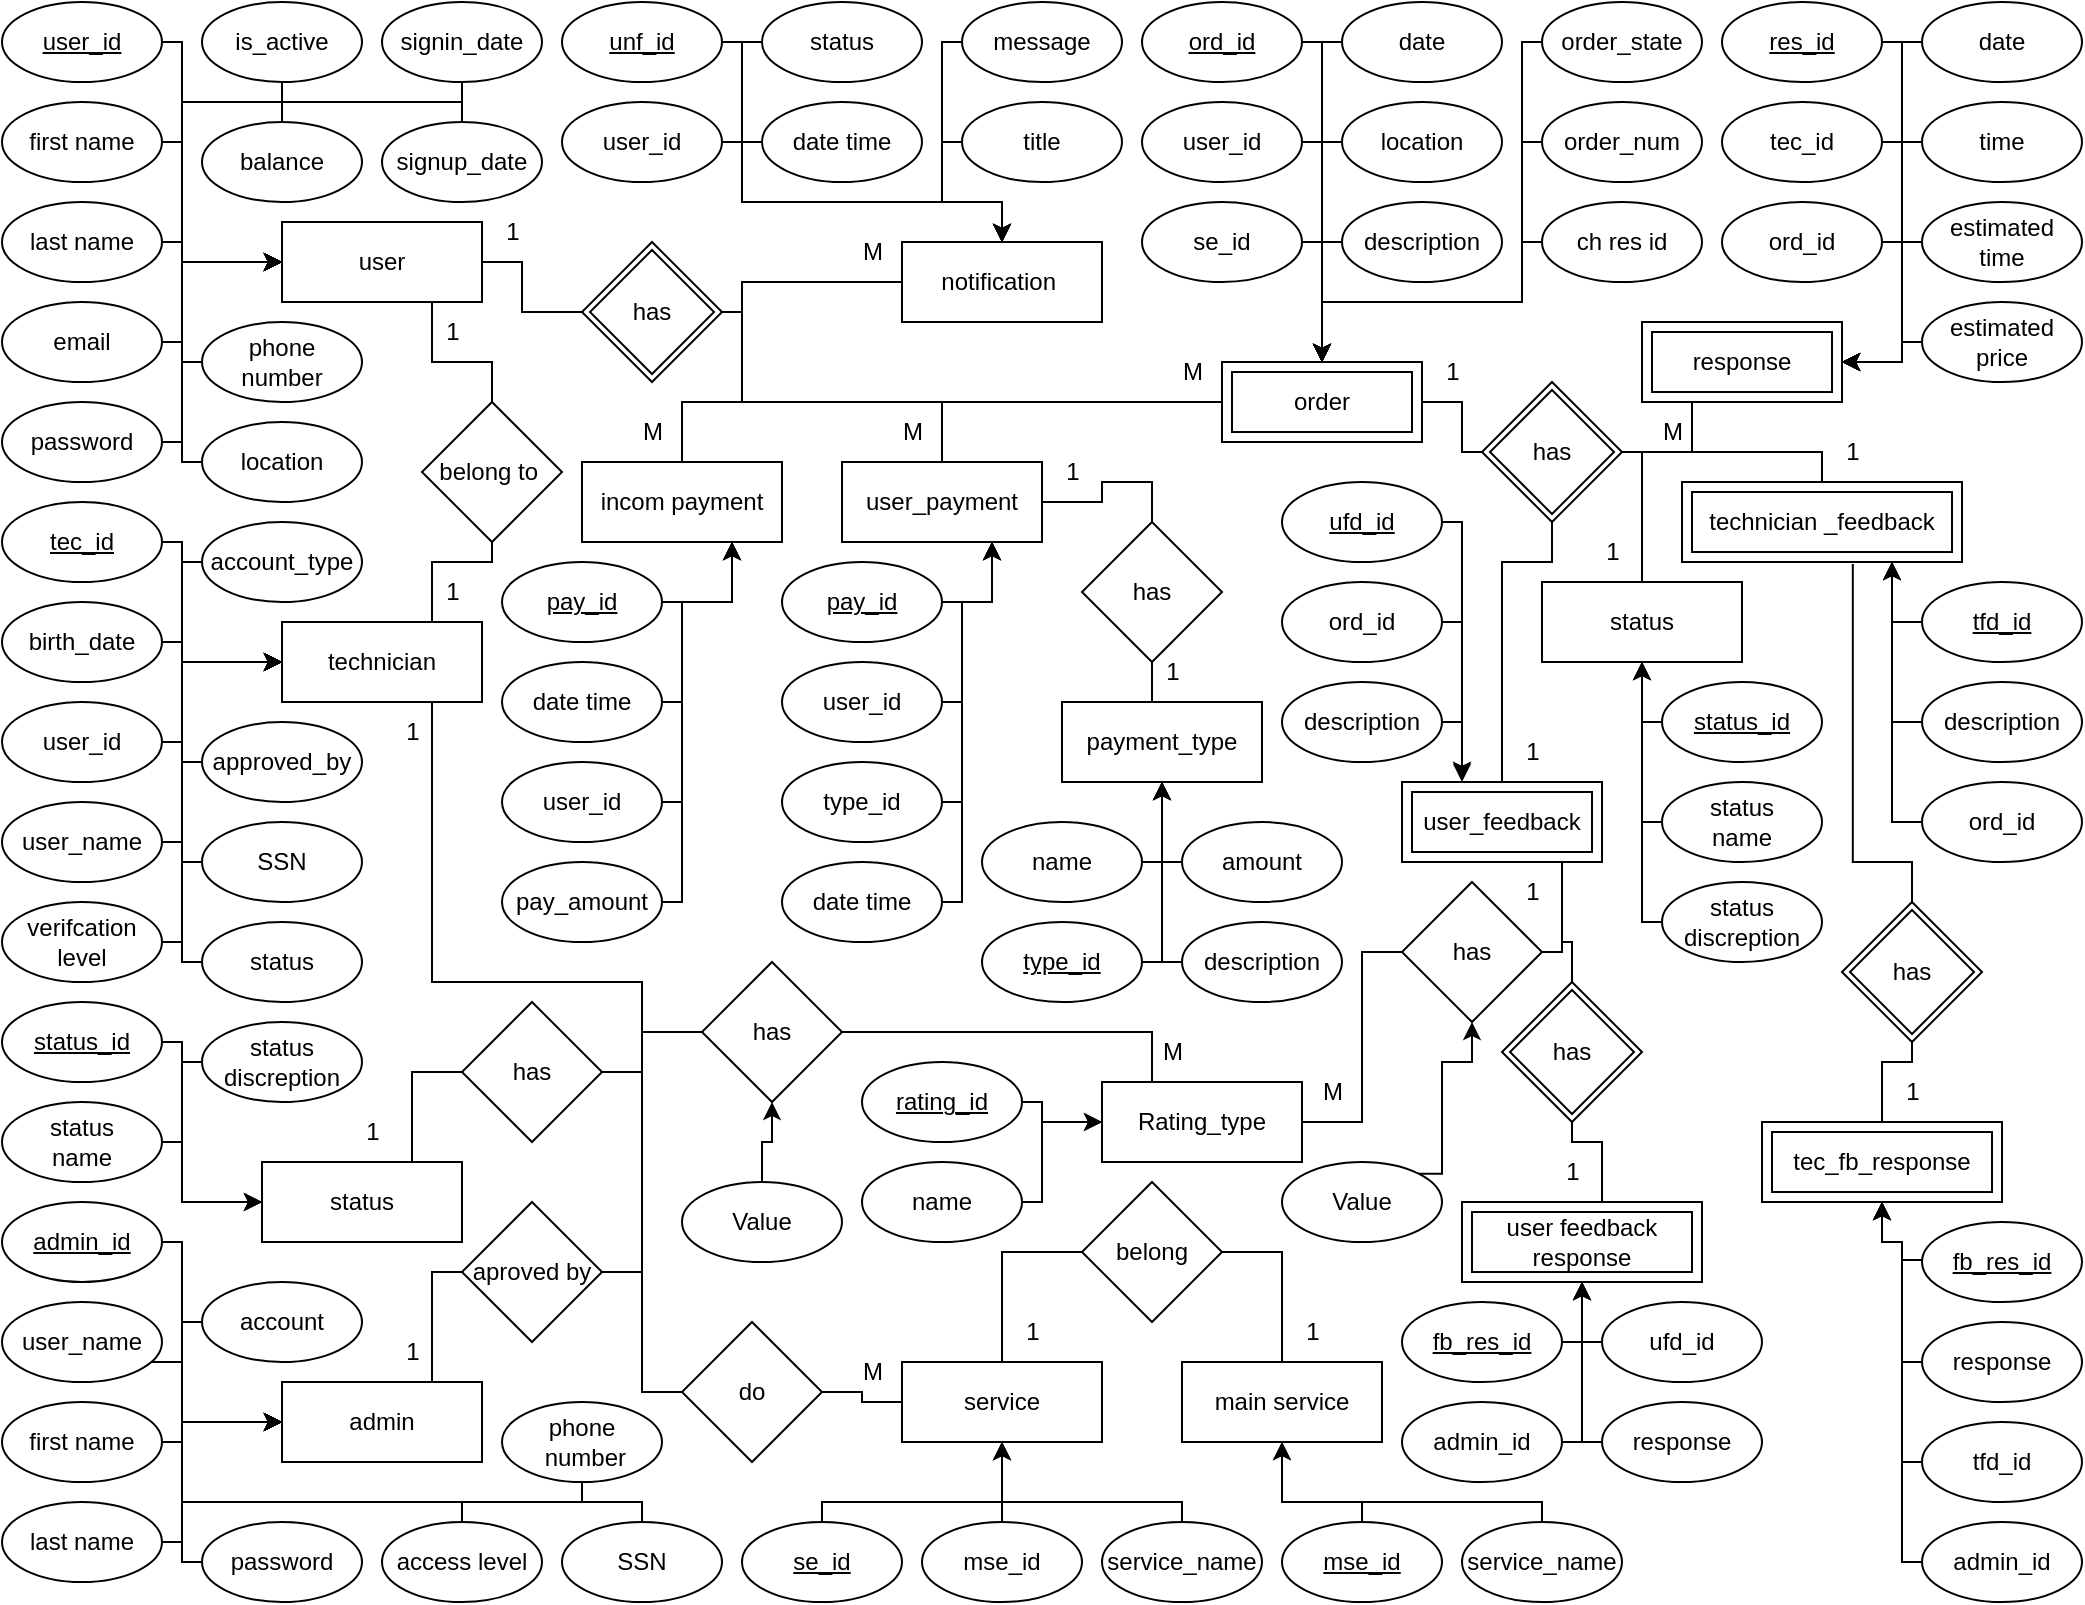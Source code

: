 <mxfile version="24.5.3" type="device">
  <diagram name="Page-1" id="AOf-o4B-3iCnlxBAphUO">
    <mxGraphModel dx="1290" dy="621" grid="1" gridSize="10" guides="0" tooltips="1" connect="1" arrows="1" fold="1" page="1" pageScale="1" pageWidth="1169" pageHeight="827" math="0" shadow="0">
      <root>
        <mxCell id="0" />
        <mxCell id="1" parent="0" />
        <mxCell id="87wVxwsKgg1wfdDSbdAy-3" value="user" style="whiteSpace=wrap;html=1;align=center;" parent="1" vertex="1">
          <mxGeometry x="150" y="120" width="100" height="40" as="geometry" />
        </mxCell>
        <mxCell id="87wVxwsKgg1wfdDSbdAy-5" style="edgeStyle=orthogonalEdgeStyle;rounded=0;orthogonalLoop=1;jettySize=auto;html=1;entryX=0;entryY=0.5;entryDx=0;entryDy=0;" parent="1" source="87wVxwsKgg1wfdDSbdAy-4" target="87wVxwsKgg1wfdDSbdAy-3" edge="1">
          <mxGeometry relative="1" as="geometry">
            <mxPoint x="160" y="140" as="targetPoint" />
            <Array as="points">
              <mxPoint x="100" y="30" />
              <mxPoint x="100" y="140" />
            </Array>
          </mxGeometry>
        </mxCell>
        <mxCell id="87wVxwsKgg1wfdDSbdAy-4" value="user_id" style="ellipse;whiteSpace=wrap;html=1;align=center;fontStyle=4;" parent="1" vertex="1">
          <mxGeometry x="10" y="10" width="80" height="40" as="geometry" />
        </mxCell>
        <mxCell id="87wVxwsKgg1wfdDSbdAy-14" style="edgeStyle=orthogonalEdgeStyle;rounded=0;orthogonalLoop=1;jettySize=auto;html=1;entryX=0;entryY=0.5;entryDx=0;entryDy=0;" parent="1" target="87wVxwsKgg1wfdDSbdAy-3" edge="1">
          <mxGeometry relative="1" as="geometry">
            <mxPoint x="140" y="140" as="targetPoint" />
            <Array as="points">
              <mxPoint x="100" y="130" />
              <mxPoint x="100" y="140" />
            </Array>
            <mxPoint x="80" y="130" as="sourcePoint" />
          </mxGeometry>
        </mxCell>
        <mxCell id="87wVxwsKgg1wfdDSbdAy-13" value="first name" style="ellipse;whiteSpace=wrap;html=1;align=center;" parent="1" vertex="1">
          <mxGeometry x="10" y="60" width="80" height="40" as="geometry" />
        </mxCell>
        <mxCell id="87wVxwsKgg1wfdDSbdAy-15" value="last name" style="ellipse;whiteSpace=wrap;html=1;align=center;" parent="1" vertex="1">
          <mxGeometry x="10" y="110" width="80" height="40" as="geometry" />
        </mxCell>
        <mxCell id="87wVxwsKgg1wfdDSbdAy-18" style="edgeStyle=orthogonalEdgeStyle;rounded=0;orthogonalLoop=1;jettySize=auto;html=1;entryX=0;entryY=0.5;entryDx=0;entryDy=0;" parent="1" source="87wVxwsKgg1wfdDSbdAy-17" target="87wVxwsKgg1wfdDSbdAy-3" edge="1">
          <mxGeometry relative="1" as="geometry">
            <Array as="points">
              <mxPoint x="100" y="180" />
              <mxPoint x="100" y="140" />
            </Array>
          </mxGeometry>
        </mxCell>
        <mxCell id="87wVxwsKgg1wfdDSbdAy-17" value="email" style="ellipse;whiteSpace=wrap;html=1;align=center;" parent="1" vertex="1">
          <mxGeometry x="10" y="160" width="80" height="40" as="geometry" />
        </mxCell>
        <mxCell id="87wVxwsKgg1wfdDSbdAy-27" style="edgeStyle=orthogonalEdgeStyle;rounded=0;orthogonalLoop=1;jettySize=auto;html=1;entryX=0;entryY=0.5;entryDx=0;entryDy=0;" parent="1" source="87wVxwsKgg1wfdDSbdAy-19" target="87wVxwsKgg1wfdDSbdAy-3" edge="1">
          <mxGeometry relative="1" as="geometry">
            <Array as="points">
              <mxPoint x="100" y="230" />
              <mxPoint x="100" y="140" />
            </Array>
          </mxGeometry>
        </mxCell>
        <mxCell id="87wVxwsKgg1wfdDSbdAy-19" value="password" style="ellipse;whiteSpace=wrap;html=1;align=center;" parent="1" vertex="1">
          <mxGeometry x="10" y="210" width="80" height="40" as="geometry" />
        </mxCell>
        <mxCell id="87wVxwsKgg1wfdDSbdAy-34" style="edgeStyle=orthogonalEdgeStyle;rounded=0;orthogonalLoop=1;jettySize=auto;html=1;entryX=0;entryY=0.5;entryDx=0;entryDy=0;" parent="1" source="87wVxwsKgg1wfdDSbdAy-21" target="87wVxwsKgg1wfdDSbdAy-3" edge="1">
          <mxGeometry relative="1" as="geometry">
            <Array as="points">
              <mxPoint x="100" y="190" />
              <mxPoint x="100" y="140" />
            </Array>
          </mxGeometry>
        </mxCell>
        <mxCell id="87wVxwsKgg1wfdDSbdAy-21" value="phone&lt;br&gt;number" style="ellipse;whiteSpace=wrap;html=1;align=center;" parent="1" vertex="1">
          <mxGeometry x="110" y="170" width="80" height="40" as="geometry" />
        </mxCell>
        <mxCell id="87wVxwsKgg1wfdDSbdAy-32" style="edgeStyle=orthogonalEdgeStyle;rounded=0;orthogonalLoop=1;jettySize=auto;html=1;entryX=0;entryY=0.5;entryDx=0;entryDy=0;" parent="1" source="87wVxwsKgg1wfdDSbdAy-22" target="87wVxwsKgg1wfdDSbdAy-3" edge="1">
          <mxGeometry relative="1" as="geometry">
            <Array as="points">
              <mxPoint x="100" y="240" />
              <mxPoint x="100" y="140" />
            </Array>
          </mxGeometry>
        </mxCell>
        <mxCell id="87wVxwsKgg1wfdDSbdAy-22" value="location" style="ellipse;whiteSpace=wrap;html=1;align=center;" parent="1" vertex="1">
          <mxGeometry x="110" y="220" width="80" height="40" as="geometry" />
        </mxCell>
        <mxCell id="87wVxwsKgg1wfdDSbdAy-31" style="edgeStyle=orthogonalEdgeStyle;rounded=0;orthogonalLoop=1;jettySize=auto;html=1;entryX=0;entryY=0.5;entryDx=0;entryDy=0;exitX=0.5;exitY=0;exitDx=0;exitDy=0;" parent="1" source="87wVxwsKgg1wfdDSbdAy-23" target="87wVxwsKgg1wfdDSbdAy-3" edge="1">
          <mxGeometry relative="1" as="geometry">
            <Array as="points">
              <mxPoint x="240" y="60" />
              <mxPoint x="100" y="60" />
              <mxPoint x="100" y="140" />
            </Array>
          </mxGeometry>
        </mxCell>
        <mxCell id="87wVxwsKgg1wfdDSbdAy-23" value="signup_date" style="ellipse;whiteSpace=wrap;html=1;align=center;" parent="1" vertex="1">
          <mxGeometry x="200" y="70" width="80" height="40" as="geometry" />
        </mxCell>
        <mxCell id="87wVxwsKgg1wfdDSbdAy-29" style="edgeStyle=orthogonalEdgeStyle;rounded=0;orthogonalLoop=1;jettySize=auto;html=1;entryX=0;entryY=0.5;entryDx=0;entryDy=0;" parent="1" source="87wVxwsKgg1wfdDSbdAy-24" target="87wVxwsKgg1wfdDSbdAy-3" edge="1">
          <mxGeometry relative="1" as="geometry">
            <Array as="points">
              <mxPoint x="150" y="60" />
              <mxPoint x="100" y="60" />
              <mxPoint x="100" y="140" />
            </Array>
          </mxGeometry>
        </mxCell>
        <mxCell id="87wVxwsKgg1wfdDSbdAy-24" value="balance" style="ellipse;whiteSpace=wrap;html=1;align=center;" parent="1" vertex="1">
          <mxGeometry x="110" y="70" width="80" height="40" as="geometry" />
        </mxCell>
        <mxCell id="87wVxwsKgg1wfdDSbdAy-30" style="edgeStyle=orthogonalEdgeStyle;rounded=0;orthogonalLoop=1;jettySize=auto;html=1;entryX=0;entryY=0.5;entryDx=0;entryDy=0;exitX=0.5;exitY=1;exitDx=0;exitDy=0;" parent="1" source="87wVxwsKgg1wfdDSbdAy-25" target="87wVxwsKgg1wfdDSbdAy-3" edge="1">
          <mxGeometry relative="1" as="geometry">
            <Array as="points">
              <mxPoint x="240" y="60" />
              <mxPoint x="100" y="60" />
              <mxPoint x="100" y="140" />
            </Array>
          </mxGeometry>
        </mxCell>
        <mxCell id="87wVxwsKgg1wfdDSbdAy-25" value="signin_date" style="ellipse;whiteSpace=wrap;html=1;align=center;" parent="1" vertex="1">
          <mxGeometry x="200" y="10" width="80" height="40" as="geometry" />
        </mxCell>
        <mxCell id="87wVxwsKgg1wfdDSbdAy-28" style="edgeStyle=orthogonalEdgeStyle;rounded=0;orthogonalLoop=1;jettySize=auto;html=1;entryX=0;entryY=0.5;entryDx=0;entryDy=0;" parent="1" source="87wVxwsKgg1wfdDSbdAy-26" target="87wVxwsKgg1wfdDSbdAy-3" edge="1">
          <mxGeometry relative="1" as="geometry">
            <Array as="points">
              <mxPoint x="150" y="60" />
              <mxPoint x="100" y="60" />
              <mxPoint x="100" y="140" />
            </Array>
          </mxGeometry>
        </mxCell>
        <mxCell id="87wVxwsKgg1wfdDSbdAy-26" value="is_active" style="ellipse;whiteSpace=wrap;html=1;align=center;" parent="1" vertex="1">
          <mxGeometry x="110" y="10" width="80" height="40" as="geometry" />
        </mxCell>
        <mxCell id="O7f6ndupmdNj3DA_yaev-14" style="edgeStyle=orthogonalEdgeStyle;rounded=0;orthogonalLoop=1;jettySize=auto;html=1;entryX=0.5;entryY=1;entryDx=0;entryDy=0;endArrow=none;endFill=0;exitX=0.75;exitY=0;exitDx=0;exitDy=0;" parent="1" source="87wVxwsKgg1wfdDSbdAy-37" target="O7f6ndupmdNj3DA_yaev-12" edge="1">
          <mxGeometry relative="1" as="geometry">
            <Array as="points">
              <mxPoint x="225" y="290" />
              <mxPoint x="255" y="290" />
            </Array>
          </mxGeometry>
        </mxCell>
        <mxCell id="O7f6ndupmdNj3DA_yaev-17" style="edgeStyle=orthogonalEdgeStyle;rounded=0;orthogonalLoop=1;jettySize=auto;html=1;entryX=1;entryY=0.5;entryDx=0;entryDy=0;endArrow=none;endFill=0;exitX=0.75;exitY=1;exitDx=0;exitDy=0;" parent="1" source="87wVxwsKgg1wfdDSbdAy-37" target="87wVxwsKgg1wfdDSbdAy-114" edge="1">
          <mxGeometry relative="1" as="geometry">
            <Array as="points">
              <mxPoint x="225" y="500" />
              <mxPoint x="330" y="500" />
              <mxPoint x="330" y="645" />
            </Array>
          </mxGeometry>
        </mxCell>
        <mxCell id="O7f6ndupmdNj3DA_yaev-18" style="edgeStyle=orthogonalEdgeStyle;rounded=0;orthogonalLoop=1;jettySize=auto;html=1;entryX=0;entryY=0.5;entryDx=0;entryDy=0;endArrow=none;endFill=0;exitX=0.75;exitY=1;exitDx=0;exitDy=0;" parent="1" source="87wVxwsKgg1wfdDSbdAy-37" target="87wVxwsKgg1wfdDSbdAy-157" edge="1">
          <mxGeometry relative="1" as="geometry">
            <Array as="points">
              <mxPoint x="225" y="500" />
              <mxPoint x="330" y="500" />
              <mxPoint x="330" y="705" />
            </Array>
          </mxGeometry>
        </mxCell>
        <mxCell id="O7f6ndupmdNj3DA_yaev-26" style="edgeStyle=orthogonalEdgeStyle;rounded=0;orthogonalLoop=1;jettySize=auto;html=1;endArrow=none;endFill=0;exitX=0.75;exitY=1;exitDx=0;exitDy=0;entryX=0;entryY=0.5;entryDx=0;entryDy=0;" parent="1" source="87wVxwsKgg1wfdDSbdAy-37" target="O7f6ndupmdNj3DA_yaev-25" edge="1">
          <mxGeometry relative="1" as="geometry">
            <mxPoint x="370" y="500" as="targetPoint" />
            <Array as="points">
              <mxPoint x="225" y="500" />
              <mxPoint x="330" y="500" />
              <mxPoint x="330" y="525" />
            </Array>
          </mxGeometry>
        </mxCell>
        <mxCell id="87wVxwsKgg1wfdDSbdAy-37" value="technician" style="whiteSpace=wrap;html=1;align=center;" parent="1" vertex="1">
          <mxGeometry x="150" y="320" width="100" height="40" as="geometry" />
        </mxCell>
        <mxCell id="87wVxwsKgg1wfdDSbdAy-38" style="edgeStyle=orthogonalEdgeStyle;rounded=0;orthogonalLoop=1;jettySize=auto;html=1;entryX=0;entryY=0.5;entryDx=0;entryDy=0;" parent="1" source="87wVxwsKgg1wfdDSbdAy-63" target="87wVxwsKgg1wfdDSbdAy-37" edge="1">
          <mxGeometry relative="1" as="geometry">
            <mxPoint x="170" y="640" as="targetPoint" />
            <Array as="points">
              <mxPoint x="100" y="280" />
              <mxPoint x="100" y="340" />
            </Array>
          </mxGeometry>
        </mxCell>
        <mxCell id="87wVxwsKgg1wfdDSbdAy-39" style="edgeStyle=orthogonalEdgeStyle;rounded=0;orthogonalLoop=1;jettySize=auto;html=1;entryX=0;entryY=0.5;entryDx=0;entryDy=0;" parent="1" source="87wVxwsKgg1wfdDSbdAy-62" target="87wVxwsKgg1wfdDSbdAy-37" edge="1">
          <mxGeometry relative="1" as="geometry">
            <Array as="points">
              <mxPoint x="100" y="430" />
              <mxPoint x="100" y="340" />
            </Array>
          </mxGeometry>
        </mxCell>
        <mxCell id="87wVxwsKgg1wfdDSbdAy-46" style="edgeStyle=orthogonalEdgeStyle;rounded=0;orthogonalLoop=1;jettySize=auto;html=1;entryX=0;entryY=0.5;entryDx=0;entryDy=0;exitX=0;exitY=0.5;exitDx=0;exitDy=0;" parent="1" source="vmQZ8xtDYOCq7PcfICJz-22" target="87wVxwsKgg1wfdDSbdAy-37" edge="1">
          <mxGeometry relative="1" as="geometry">
            <mxPoint x="140" y="530.0" as="sourcePoint" />
            <Array as="points">
              <mxPoint x="100" y="290" />
              <mxPoint x="100" y="340" />
            </Array>
          </mxGeometry>
        </mxCell>
        <mxCell id="87wVxwsKgg1wfdDSbdAy-52" style="edgeStyle=orthogonalEdgeStyle;rounded=0;orthogonalLoop=1;jettySize=auto;html=1;entryX=0;entryY=0.5;entryDx=0;entryDy=0;" parent="1" source="87wVxwsKgg1wfdDSbdAy-53" target="87wVxwsKgg1wfdDSbdAy-37" edge="1">
          <mxGeometry relative="1" as="geometry">
            <Array as="points">
              <mxPoint x="100" y="480" />
              <mxPoint x="100" y="340" />
            </Array>
          </mxGeometry>
        </mxCell>
        <mxCell id="87wVxwsKgg1wfdDSbdAy-53" value="verifcation&lt;br&gt;level" style="ellipse;whiteSpace=wrap;html=1;align=center;" parent="1" vertex="1">
          <mxGeometry x="10" y="460" width="80" height="40" as="geometry" />
        </mxCell>
        <mxCell id="87wVxwsKgg1wfdDSbdAy-56" style="edgeStyle=orthogonalEdgeStyle;rounded=0;orthogonalLoop=1;jettySize=auto;html=1;entryX=0;entryY=0.5;entryDx=0;entryDy=0;" parent="1" source="87wVxwsKgg1wfdDSbdAy-57" target="87wVxwsKgg1wfdDSbdAy-37" edge="1">
          <mxGeometry relative="1" as="geometry">
            <Array as="points">
              <mxPoint x="100" y="490" />
              <mxPoint x="100" y="340" />
            </Array>
          </mxGeometry>
        </mxCell>
        <mxCell id="87wVxwsKgg1wfdDSbdAy-57" value="status" style="ellipse;whiteSpace=wrap;html=1;align=center;" parent="1" vertex="1">
          <mxGeometry x="110" y="470" width="80" height="40" as="geometry" />
        </mxCell>
        <mxCell id="87wVxwsKgg1wfdDSbdAy-62" value="user_name" style="ellipse;whiteSpace=wrap;html=1;align=center;" parent="1" vertex="1">
          <mxGeometry x="10" y="410" width="80" height="40" as="geometry" />
        </mxCell>
        <mxCell id="87wVxwsKgg1wfdDSbdAy-63" value="tec_id" style="ellipse;whiteSpace=wrap;html=1;align=center;fontStyle=4;" parent="1" vertex="1">
          <mxGeometry x="10" y="260" width="80" height="40" as="geometry" />
        </mxCell>
        <mxCell id="87wVxwsKgg1wfdDSbdAy-74" style="edgeStyle=orthogonalEdgeStyle;rounded=0;orthogonalLoop=1;jettySize=auto;html=1;entryX=0;entryY=0.5;entryDx=0;entryDy=0;exitX=0;exitY=0.5;exitDx=0;exitDy=0;" parent="1" source="87wVxwsKgg1wfdDSbdAy-65" target="87wVxwsKgg1wfdDSbdAy-37" edge="1">
          <mxGeometry relative="1" as="geometry">
            <Array as="points">
              <mxPoint x="100" y="440" />
              <mxPoint x="100" y="340" />
            </Array>
          </mxGeometry>
        </mxCell>
        <mxCell id="87wVxwsKgg1wfdDSbdAy-65" value="SSN" style="ellipse;whiteSpace=wrap;html=1;align=center;" parent="1" vertex="1">
          <mxGeometry x="110" y="420" width="80" height="40" as="geometry" />
        </mxCell>
        <mxCell id="we7u0cD3R3zxt0RhFut2-151" style="edgeStyle=orthogonalEdgeStyle;rounded=0;orthogonalLoop=1;jettySize=auto;html=1;exitX=0;exitY=0.5;exitDx=0;exitDy=0;entryX=0;entryY=0.5;entryDx=0;entryDy=0;" parent="1" source="87wVxwsKgg1wfdDSbdAy-69" target="87wVxwsKgg1wfdDSbdAy-37" edge="1">
          <mxGeometry relative="1" as="geometry">
            <Array as="points">
              <mxPoint x="100" y="390" />
              <mxPoint x="100" y="340" />
            </Array>
            <mxPoint x="110" y="450" as="sourcePoint" />
            <mxPoint x="160" y="690" as="targetPoint" />
          </mxGeometry>
        </mxCell>
        <mxCell id="87wVxwsKgg1wfdDSbdAy-69" value="approved_by" style="ellipse;whiteSpace=wrap;html=1;align=center;" parent="1" vertex="1">
          <mxGeometry x="110" y="370" width="80" height="40" as="geometry" />
        </mxCell>
        <mxCell id="87wVxwsKgg1wfdDSbdAy-79" style="edgeStyle=orthogonalEdgeStyle;rounded=0;orthogonalLoop=1;jettySize=auto;html=1;entryX=0;entryY=0.5;entryDx=0;entryDy=0;" parent="1" source="87wVxwsKgg1wfdDSbdAy-77" target="87wVxwsKgg1wfdDSbdAy-37" edge="1">
          <mxGeometry relative="1" as="geometry">
            <Array as="points">
              <mxPoint x="100" y="330" />
              <mxPoint x="100" y="340" />
            </Array>
          </mxGeometry>
        </mxCell>
        <mxCell id="87wVxwsKgg1wfdDSbdAy-77" value="birth_date" style="ellipse;whiteSpace=wrap;html=1;align=center;" parent="1" vertex="1">
          <mxGeometry x="10" y="310" width="80" height="40" as="geometry" />
        </mxCell>
        <mxCell id="87wVxwsKgg1wfdDSbdAy-126" style="edgeStyle=orthogonalEdgeStyle;rounded=0;orthogonalLoop=1;jettySize=auto;html=1;entryX=0;entryY=0.5;entryDx=0;entryDy=0;endArrow=none;endFill=0;" parent="1" source="87wVxwsKgg1wfdDSbdAy-83" target="87wVxwsKgg1wfdDSbdAy-121" edge="1">
          <mxGeometry relative="1" as="geometry">
            <Array as="points">
              <mxPoint x="740" y="210" />
              <mxPoint x="740" y="235" />
            </Array>
          </mxGeometry>
        </mxCell>
        <mxCell id="87wVxwsKgg1wfdDSbdAy-83" value="order" style="shape=ext;margin=3;double=1;whiteSpace=wrap;html=1;align=center;" parent="1" vertex="1">
          <mxGeometry x="620" y="190" width="100" height="40" as="geometry" />
        </mxCell>
        <mxCell id="87wVxwsKgg1wfdDSbdAy-88" style="edgeStyle=orthogonalEdgeStyle;rounded=0;orthogonalLoop=1;jettySize=auto;html=1;entryX=0;entryY=0.5;entryDx=0;entryDy=0;endArrow=none;endFill=0;exitX=1;exitY=0.5;exitDx=0;exitDy=0;" parent="1" source="87wVxwsKgg1wfdDSbdAy-84" target="87wVxwsKgg1wfdDSbdAy-83" edge="1">
          <mxGeometry relative="1" as="geometry">
            <Array as="points">
              <mxPoint x="380" y="165" />
              <mxPoint x="380" y="210" />
            </Array>
          </mxGeometry>
        </mxCell>
        <mxCell id="vmQZ8xtDYOCq7PcfICJz-81" style="edgeStyle=orthogonalEdgeStyle;rounded=0;orthogonalLoop=1;jettySize=auto;html=1;entryX=0.5;entryY=0;entryDx=0;entryDy=0;endArrow=none;endFill=0;exitX=1;exitY=0.5;exitDx=0;exitDy=0;" parent="1" source="87wVxwsKgg1wfdDSbdAy-84" target="vmQZ8xtDYOCq7PcfICJz-93" edge="1">
          <mxGeometry relative="1" as="geometry">
            <Array as="points">
              <mxPoint x="380" y="165" />
              <mxPoint x="380" y="210" />
              <mxPoint x="350" y="210" />
            </Array>
          </mxGeometry>
        </mxCell>
        <mxCell id="vmQZ8xtDYOCq7PcfICJz-127" style="edgeStyle=orthogonalEdgeStyle;rounded=0;orthogonalLoop=1;jettySize=auto;html=1;entryX=0;entryY=0.5;entryDx=0;entryDy=0;endArrow=none;endFill=0;exitX=1;exitY=0.5;exitDx=0;exitDy=0;" parent="1" source="87wVxwsKgg1wfdDSbdAy-84" target="vmQZ8xtDYOCq7PcfICJz-74" edge="1">
          <mxGeometry relative="1" as="geometry">
            <Array as="points">
              <mxPoint x="380" y="165" />
              <mxPoint x="380" y="150" />
            </Array>
          </mxGeometry>
        </mxCell>
        <mxCell id="O7f6ndupmdNj3DA_yaev-55" style="edgeStyle=orthogonalEdgeStyle;rounded=0;orthogonalLoop=1;jettySize=auto;html=1;endArrow=none;endFill=0;" parent="1" source="87wVxwsKgg1wfdDSbdAy-84" target="O7f6ndupmdNj3DA_yaev-48" edge="1">
          <mxGeometry relative="1" as="geometry">
            <Array as="points">
              <mxPoint x="380" y="165" />
              <mxPoint x="380" y="210" />
              <mxPoint x="480" y="210" />
            </Array>
          </mxGeometry>
        </mxCell>
        <mxCell id="87wVxwsKgg1wfdDSbdAy-84" value="has" style="shape=rhombus;perimeter=rhombusPerimeter;whiteSpace=wrap;html=1;align=center;strokeColor=default;gradientColor=none;double=1;" parent="1" vertex="1">
          <mxGeometry x="300" y="130" width="70" height="70" as="geometry" />
        </mxCell>
        <mxCell id="87wVxwsKgg1wfdDSbdAy-87" value="" style="edgeStyle=orthogonalEdgeStyle;rounded=0;orthogonalLoop=1;jettySize=auto;html=1;entryX=0;entryY=0.5;entryDx=0;entryDy=0;endArrow=none;endFill=0;" parent="1" source="87wVxwsKgg1wfdDSbdAy-3" target="87wVxwsKgg1wfdDSbdAy-84" edge="1">
          <mxGeometry relative="1" as="geometry">
            <mxPoint x="400" y="200" as="targetPoint" />
            <mxPoint x="250" y="140" as="sourcePoint" />
            <Array as="points">
              <mxPoint x="270" y="140" />
              <mxPoint x="270" y="165" />
            </Array>
          </mxGeometry>
        </mxCell>
        <mxCell id="87wVxwsKgg1wfdDSbdAy-86" value="1" style="text;html=1;align=center;verticalAlign=middle;resizable=0;points=[];autosize=1;strokeColor=none;fillColor=none;" parent="1" vertex="1">
          <mxGeometry x="250" y="110" width="30" height="30" as="geometry" />
        </mxCell>
        <mxCell id="87wVxwsKgg1wfdDSbdAy-89" value="M" style="text;html=1;align=center;verticalAlign=middle;resizable=0;points=[];autosize=1;strokeColor=none;fillColor=none;" parent="1" vertex="1">
          <mxGeometry x="590" y="180" width="30" height="30" as="geometry" />
        </mxCell>
        <mxCell id="87wVxwsKgg1wfdDSbdAy-91" style="edgeStyle=orthogonalEdgeStyle;rounded=0;orthogonalLoop=1;jettySize=auto;html=1;entryX=0.5;entryY=0;entryDx=0;entryDy=0;" parent="1" source="87wVxwsKgg1wfdDSbdAy-90" target="87wVxwsKgg1wfdDSbdAy-83" edge="1">
          <mxGeometry relative="1" as="geometry">
            <Array as="points">
              <mxPoint x="670" y="130" />
            </Array>
          </mxGeometry>
        </mxCell>
        <mxCell id="87wVxwsKgg1wfdDSbdAy-90" value="se_id" style="ellipse;whiteSpace=wrap;html=1;align=center;" parent="1" vertex="1">
          <mxGeometry x="580" y="110" width="80" height="40" as="geometry" />
        </mxCell>
        <mxCell id="87wVxwsKgg1wfdDSbdAy-93" style="edgeStyle=orthogonalEdgeStyle;rounded=0;orthogonalLoop=1;jettySize=auto;html=1;entryX=0.5;entryY=0;entryDx=0;entryDy=0;" parent="1" source="87wVxwsKgg1wfdDSbdAy-92" target="87wVxwsKgg1wfdDSbdAy-83" edge="1">
          <mxGeometry relative="1" as="geometry">
            <mxPoint x="460" y="190" as="targetPoint" />
            <Array as="points">
              <mxPoint x="670" y="80" />
            </Array>
          </mxGeometry>
        </mxCell>
        <mxCell id="87wVxwsKgg1wfdDSbdAy-92" value="user_id" style="ellipse;whiteSpace=wrap;html=1;align=center;" parent="1" vertex="1">
          <mxGeometry x="580" y="60" width="80" height="40" as="geometry" />
        </mxCell>
        <mxCell id="87wVxwsKgg1wfdDSbdAy-95" style="edgeStyle=orthogonalEdgeStyle;rounded=0;orthogonalLoop=1;jettySize=auto;html=1;exitX=1;exitY=0.5;exitDx=0;exitDy=0;entryX=0.5;entryY=0;entryDx=0;entryDy=0;" parent="1" source="87wVxwsKgg1wfdDSbdAy-104" target="87wVxwsKgg1wfdDSbdAy-83" edge="1">
          <mxGeometry relative="1" as="geometry">
            <mxPoint x="460" y="30" as="sourcePoint" />
            <Array as="points">
              <mxPoint x="670" y="30" />
            </Array>
          </mxGeometry>
        </mxCell>
        <mxCell id="87wVxwsKgg1wfdDSbdAy-99" style="edgeStyle=orthogonalEdgeStyle;rounded=0;orthogonalLoop=1;jettySize=auto;html=1;entryX=0.5;entryY=0;entryDx=0;entryDy=0;" parent="1" source="87wVxwsKgg1wfdDSbdAy-96" target="87wVxwsKgg1wfdDSbdAy-83" edge="1">
          <mxGeometry relative="1" as="geometry">
            <mxPoint x="460" y="190" as="targetPoint" />
            <Array as="points">
              <mxPoint x="670" y="30" />
            </Array>
          </mxGeometry>
        </mxCell>
        <mxCell id="87wVxwsKgg1wfdDSbdAy-96" value="date" style="ellipse;whiteSpace=wrap;html=1;align=center;" parent="1" vertex="1">
          <mxGeometry x="680" y="10" width="80" height="40" as="geometry" />
        </mxCell>
        <mxCell id="87wVxwsKgg1wfdDSbdAy-100" style="edgeStyle=orthogonalEdgeStyle;rounded=0;orthogonalLoop=1;jettySize=auto;html=1;exitX=0;exitY=0.5;exitDx=0;exitDy=0;entryX=0.5;entryY=0;entryDx=0;entryDy=0;" parent="1" source="87wVxwsKgg1wfdDSbdAy-97" target="87wVxwsKgg1wfdDSbdAy-83" edge="1">
          <mxGeometry relative="1" as="geometry">
            <mxPoint x="460" y="190" as="targetPoint" />
            <Array as="points">
              <mxPoint x="670" y="80" />
            </Array>
          </mxGeometry>
        </mxCell>
        <mxCell id="87wVxwsKgg1wfdDSbdAy-97" value="location" style="ellipse;whiteSpace=wrap;html=1;align=center;" parent="1" vertex="1">
          <mxGeometry x="680" y="60" width="80" height="40" as="geometry" />
        </mxCell>
        <mxCell id="87wVxwsKgg1wfdDSbdAy-101" style="edgeStyle=orthogonalEdgeStyle;rounded=0;orthogonalLoop=1;jettySize=auto;html=1;entryX=0.5;entryY=0;entryDx=0;entryDy=0;" parent="1" source="87wVxwsKgg1wfdDSbdAy-98" target="87wVxwsKgg1wfdDSbdAy-83" edge="1">
          <mxGeometry relative="1" as="geometry">
            <mxPoint x="460" y="190" as="targetPoint" />
            <Array as="points">
              <mxPoint x="670" y="130" />
            </Array>
          </mxGeometry>
        </mxCell>
        <mxCell id="87wVxwsKgg1wfdDSbdAy-98" value="description" style="ellipse;whiteSpace=wrap;html=1;align=center;" parent="1" vertex="1">
          <mxGeometry x="680" y="110" width="80" height="40" as="geometry" />
        </mxCell>
        <mxCell id="87wVxwsKgg1wfdDSbdAy-104" value="ord_id" style="ellipse;whiteSpace=wrap;html=1;align=center;fontStyle=4;" parent="1" vertex="1">
          <mxGeometry x="580" y="10" width="80" height="40" as="geometry" />
        </mxCell>
        <mxCell id="87wVxwsKgg1wfdDSbdAy-110" style="edgeStyle=orthogonalEdgeStyle;rounded=0;orthogonalLoop=1;jettySize=auto;html=1;entryX=0.5;entryY=0;entryDx=0;entryDy=0;" parent="1" source="87wVxwsKgg1wfdDSbdAy-105" target="87wVxwsKgg1wfdDSbdAy-83" edge="1">
          <mxGeometry relative="1" as="geometry">
            <mxPoint x="460" y="190" as="targetPoint" />
            <Array as="points">
              <mxPoint x="770" y="130" />
              <mxPoint x="770" y="160" />
              <mxPoint x="670" y="160" />
            </Array>
          </mxGeometry>
        </mxCell>
        <mxCell id="87wVxwsKgg1wfdDSbdAy-105" value="ch res id" style="ellipse;whiteSpace=wrap;html=1;align=center;" parent="1" vertex="1">
          <mxGeometry x="780" y="110" width="80" height="40" as="geometry" />
        </mxCell>
        <mxCell id="87wVxwsKgg1wfdDSbdAy-108" style="edgeStyle=orthogonalEdgeStyle;rounded=0;orthogonalLoop=1;jettySize=auto;html=1;entryX=0.5;entryY=0;entryDx=0;entryDy=0;" parent="1" source="87wVxwsKgg1wfdDSbdAy-107" target="87wVxwsKgg1wfdDSbdAy-83" edge="1">
          <mxGeometry relative="1" as="geometry">
            <mxPoint x="460" y="190" as="targetPoint" />
            <Array as="points">
              <mxPoint x="770" y="30" />
              <mxPoint x="770" y="160" />
              <mxPoint x="670" y="160" />
            </Array>
          </mxGeometry>
        </mxCell>
        <mxCell id="87wVxwsKgg1wfdDSbdAy-107" value="order_state" style="ellipse;whiteSpace=wrap;html=1;align=center;" parent="1" vertex="1">
          <mxGeometry x="780" y="10" width="80" height="40" as="geometry" />
        </mxCell>
        <mxCell id="87wVxwsKgg1wfdDSbdAy-144" style="edgeStyle=orthogonalEdgeStyle;rounded=0;orthogonalLoop=1;jettySize=auto;html=1;entryX=0.75;entryY=0;entryDx=0;entryDy=0;endArrow=none;endFill=0;exitX=0;exitY=0.5;exitDx=0;exitDy=0;" parent="1" source="87wVxwsKgg1wfdDSbdAy-114" target="87wVxwsKgg1wfdDSbdAy-146" edge="1">
          <mxGeometry relative="1" as="geometry">
            <mxPoint x="530" y="600" as="targetPoint" />
            <Array as="points">
              <mxPoint x="225" y="645" />
            </Array>
          </mxGeometry>
        </mxCell>
        <mxCell id="87wVxwsKgg1wfdDSbdAy-114" value="aproved by" style="shape=rhombus;perimeter=rhombusPerimeter;whiteSpace=wrap;html=1;align=center;" parent="1" vertex="1">
          <mxGeometry x="240" y="610" width="70" height="70" as="geometry" />
        </mxCell>
        <mxCell id="87wVxwsKgg1wfdDSbdAy-119" value="response" style="shape=ext;margin=3;double=1;whiteSpace=wrap;html=1;align=center;" parent="1" vertex="1">
          <mxGeometry x="830" y="170" width="100" height="40" as="geometry" />
        </mxCell>
        <mxCell id="vmQZ8xtDYOCq7PcfICJz-19" style="edgeStyle=orthogonalEdgeStyle;rounded=0;orthogonalLoop=1;jettySize=auto;html=1;entryX=0.5;entryY=0;entryDx=0;entryDy=0;exitX=1;exitY=0.5;exitDx=0;exitDy=0;endArrow=none;endFill=0;" parent="1" source="87wVxwsKgg1wfdDSbdAy-121" target="vmQZ8xtDYOCq7PcfICJz-10" edge="1">
          <mxGeometry relative="1" as="geometry">
            <Array as="points">
              <mxPoint x="830" y="235" />
            </Array>
          </mxGeometry>
        </mxCell>
        <mxCell id="O7f6ndupmdNj3DA_yaev-32" style="edgeStyle=orthogonalEdgeStyle;rounded=0;orthogonalLoop=1;jettySize=auto;html=1;entryX=0.5;entryY=0;entryDx=0;entryDy=0;exitX=0.5;exitY=1;exitDx=0;exitDy=0;endArrow=none;endFill=0;" parent="1" source="87wVxwsKgg1wfdDSbdAy-121" target="we7u0cD3R3zxt0RhFut2-80" edge="1">
          <mxGeometry relative="1" as="geometry">
            <Array as="points">
              <mxPoint x="785" y="290" />
              <mxPoint x="760" y="290" />
            </Array>
          </mxGeometry>
        </mxCell>
        <mxCell id="87wVxwsKgg1wfdDSbdAy-121" value="has" style="shape=rhombus;perimeter=rhombusPerimeter;whiteSpace=wrap;html=1;align=center;double=1;" parent="1" vertex="1">
          <mxGeometry x="750" y="200" width="70" height="70" as="geometry" />
        </mxCell>
        <mxCell id="87wVxwsKgg1wfdDSbdAy-128" style="edgeStyle=orthogonalEdgeStyle;rounded=0;orthogonalLoop=1;jettySize=auto;html=1;entryX=0.25;entryY=1;entryDx=0;entryDy=0;exitX=1;exitY=0.5;exitDx=0;exitDy=0;endArrow=none;endFill=0;" parent="1" source="87wVxwsKgg1wfdDSbdAy-121" target="87wVxwsKgg1wfdDSbdAy-119" edge="1">
          <mxGeometry relative="1" as="geometry">
            <mxPoint x="710" y="330" as="sourcePoint" />
            <mxPoint x="750" y="280" as="targetPoint" />
            <Array as="points">
              <mxPoint x="855" y="235" />
            </Array>
          </mxGeometry>
        </mxCell>
        <mxCell id="87wVxwsKgg1wfdDSbdAy-137" style="edgeStyle=orthogonalEdgeStyle;rounded=0;orthogonalLoop=1;jettySize=auto;html=1;entryX=1;entryY=0.5;entryDx=0;entryDy=0;exitX=1;exitY=0.5;exitDx=0;exitDy=0;" parent="1" source="87wVxwsKgg1wfdDSbdAy-159" target="87wVxwsKgg1wfdDSbdAy-119" edge="1">
          <mxGeometry relative="1" as="geometry">
            <mxPoint x="840" y="30" as="sourcePoint" />
            <Array as="points">
              <mxPoint x="960" y="30" />
              <mxPoint x="960" y="190" />
            </Array>
          </mxGeometry>
        </mxCell>
        <mxCell id="87wVxwsKgg1wfdDSbdAy-140" style="edgeStyle=orthogonalEdgeStyle;rounded=0;orthogonalLoop=1;jettySize=auto;html=1;entryX=1;entryY=0.5;entryDx=0;entryDy=0;" parent="1" source="87wVxwsKgg1wfdDSbdAy-131" target="87wVxwsKgg1wfdDSbdAy-119" edge="1">
          <mxGeometry relative="1" as="geometry">
            <Array as="points">
              <mxPoint x="960" y="130" />
              <mxPoint x="960" y="190" />
            </Array>
          </mxGeometry>
        </mxCell>
        <mxCell id="87wVxwsKgg1wfdDSbdAy-131" value="ord_id" style="ellipse;whiteSpace=wrap;html=1;align=center;" parent="1" vertex="1">
          <mxGeometry x="870" y="110" width="80" height="40" as="geometry" />
        </mxCell>
        <mxCell id="87wVxwsKgg1wfdDSbdAy-141" style="edgeStyle=orthogonalEdgeStyle;rounded=0;orthogonalLoop=1;jettySize=auto;html=1;entryX=1;entryY=0.5;entryDx=0;entryDy=0;" parent="1" source="87wVxwsKgg1wfdDSbdAy-132" target="87wVxwsKgg1wfdDSbdAy-119" edge="1">
          <mxGeometry relative="1" as="geometry">
            <Array as="points">
              <mxPoint x="960" y="180" />
              <mxPoint x="960" y="190" />
            </Array>
          </mxGeometry>
        </mxCell>
        <mxCell id="87wVxwsKgg1wfdDSbdAy-132" value="estimated&lt;br&gt;price" style="ellipse;whiteSpace=wrap;html=1;align=center;" parent="1" vertex="1">
          <mxGeometry x="970" y="160" width="80" height="40" as="geometry" />
        </mxCell>
        <mxCell id="87wVxwsKgg1wfdDSbdAy-142" style="edgeStyle=orthogonalEdgeStyle;rounded=0;orthogonalLoop=1;jettySize=auto;html=1;entryX=1;entryY=0.5;entryDx=0;entryDy=0;" parent="1" source="87wVxwsKgg1wfdDSbdAy-133" target="87wVxwsKgg1wfdDSbdAy-119" edge="1">
          <mxGeometry relative="1" as="geometry">
            <Array as="points">
              <mxPoint x="960" y="80" />
              <mxPoint x="960" y="190" />
            </Array>
          </mxGeometry>
        </mxCell>
        <mxCell id="87wVxwsKgg1wfdDSbdAy-133" value="time" style="ellipse;whiteSpace=wrap;html=1;align=center;" parent="1" vertex="1">
          <mxGeometry x="970" y="60" width="80" height="40" as="geometry" />
        </mxCell>
        <mxCell id="87wVxwsKgg1wfdDSbdAy-138" style="edgeStyle=orthogonalEdgeStyle;rounded=0;orthogonalLoop=1;jettySize=auto;html=1;entryX=1;entryY=0.5;entryDx=0;entryDy=0;" parent="1" source="87wVxwsKgg1wfdDSbdAy-134" target="87wVxwsKgg1wfdDSbdAy-119" edge="1">
          <mxGeometry relative="1" as="geometry">
            <Array as="points">
              <mxPoint x="960" y="30" />
              <mxPoint x="960" y="190" />
            </Array>
          </mxGeometry>
        </mxCell>
        <mxCell id="87wVxwsKgg1wfdDSbdAy-134" value="date" style="ellipse;whiteSpace=wrap;html=1;align=center;" parent="1" vertex="1">
          <mxGeometry x="970" y="10" width="80" height="40" as="geometry" />
        </mxCell>
        <mxCell id="87wVxwsKgg1wfdDSbdAy-139" style="edgeStyle=orthogonalEdgeStyle;rounded=0;orthogonalLoop=1;jettySize=auto;html=1;entryX=1;entryY=0.5;entryDx=0;entryDy=0;" parent="1" source="87wVxwsKgg1wfdDSbdAy-135" target="87wVxwsKgg1wfdDSbdAy-119" edge="1">
          <mxGeometry relative="1" as="geometry">
            <Array as="points">
              <mxPoint x="960" y="80" />
              <mxPoint x="960" y="190" />
            </Array>
          </mxGeometry>
        </mxCell>
        <mxCell id="87wVxwsKgg1wfdDSbdAy-135" value="tec_id" style="ellipse;whiteSpace=wrap;html=1;align=center;" parent="1" vertex="1">
          <mxGeometry x="870" y="60" width="80" height="40" as="geometry" />
        </mxCell>
        <mxCell id="87wVxwsKgg1wfdDSbdAy-143" style="edgeStyle=orthogonalEdgeStyle;rounded=0;orthogonalLoop=1;jettySize=auto;html=1;entryX=1;entryY=0.5;entryDx=0;entryDy=0;" parent="1" source="87wVxwsKgg1wfdDSbdAy-136" target="87wVxwsKgg1wfdDSbdAy-119" edge="1">
          <mxGeometry relative="1" as="geometry">
            <Array as="points">
              <mxPoint x="960" y="130" />
              <mxPoint x="960" y="190" />
            </Array>
          </mxGeometry>
        </mxCell>
        <mxCell id="87wVxwsKgg1wfdDSbdAy-136" value="estimated&lt;br&gt;time" style="ellipse;whiteSpace=wrap;html=1;align=center;" parent="1" vertex="1">
          <mxGeometry x="970" y="110" width="80" height="40" as="geometry" />
        </mxCell>
        <mxCell id="87wVxwsKgg1wfdDSbdAy-146" value="admin" style="whiteSpace=wrap;html=1;align=center;" parent="1" vertex="1">
          <mxGeometry x="150" y="700" width="100" height="40" as="geometry" />
        </mxCell>
        <mxCell id="87wVxwsKgg1wfdDSbdAy-152" style="edgeStyle=orthogonalEdgeStyle;rounded=0;orthogonalLoop=1;jettySize=auto;html=1;exitX=1;exitY=0.5;exitDx=0;exitDy=0;entryX=0;entryY=0.5;entryDx=0;entryDy=0;" parent="1" source="87wVxwsKgg1wfdDSbdAy-148" target="87wVxwsKgg1wfdDSbdAy-146" edge="1">
          <mxGeometry relative="1" as="geometry">
            <Array as="points">
              <mxPoint x="100" y="630" />
              <mxPoint x="100" y="720" />
            </Array>
            <mxPoint x="450" y="780" as="targetPoint" />
          </mxGeometry>
        </mxCell>
        <mxCell id="87wVxwsKgg1wfdDSbdAy-148" value="admin_id" style="ellipse;whiteSpace=wrap;html=1;align=center;fontStyle=4;" parent="1" vertex="1">
          <mxGeometry x="10" y="610" width="80" height="40" as="geometry" />
        </mxCell>
        <mxCell id="87wVxwsKgg1wfdDSbdAy-154" style="edgeStyle=orthogonalEdgeStyle;rounded=0;orthogonalLoop=1;jettySize=auto;html=1;exitX=1;exitY=0.5;exitDx=0;exitDy=0;entryX=0;entryY=0.5;entryDx=0;entryDy=0;" parent="1" source="87wVxwsKgg1wfdDSbdAy-149" target="87wVxwsKgg1wfdDSbdAy-146" edge="1">
          <mxGeometry relative="1" as="geometry">
            <Array as="points">
              <mxPoint x="100" y="780" />
              <mxPoint x="100" y="720" />
            </Array>
            <mxPoint x="450" y="780" as="targetPoint" />
          </mxGeometry>
        </mxCell>
        <mxCell id="87wVxwsKgg1wfdDSbdAy-149" value="last name" style="ellipse;whiteSpace=wrap;html=1;align=center;" parent="1" vertex="1">
          <mxGeometry x="10" y="760" width="80" height="40" as="geometry" />
        </mxCell>
        <mxCell id="87wVxwsKgg1wfdDSbdAy-153" style="edgeStyle=orthogonalEdgeStyle;rounded=0;orthogonalLoop=1;jettySize=auto;html=1;exitX=0;exitY=0.5;exitDx=0;exitDy=0;entryX=0;entryY=0.5;entryDx=0;entryDy=0;" parent="1" source="87wVxwsKgg1wfdDSbdAy-150" target="87wVxwsKgg1wfdDSbdAy-146" edge="1">
          <mxGeometry relative="1" as="geometry">
            <Array as="points">
              <mxPoint x="100" y="670" />
              <mxPoint x="100" y="720" />
            </Array>
            <mxPoint x="620" y="790" as="sourcePoint" />
            <mxPoint x="146.16" y="730" as="targetPoint" />
          </mxGeometry>
        </mxCell>
        <mxCell id="87wVxwsKgg1wfdDSbdAy-150" value="account" style="ellipse;whiteSpace=wrap;html=1;align=center;" parent="1" vertex="1">
          <mxGeometry x="110" y="650" width="80" height="40" as="geometry" />
        </mxCell>
        <mxCell id="87wVxwsKgg1wfdDSbdAy-155" style="edgeStyle=orthogonalEdgeStyle;rounded=0;orthogonalLoop=1;jettySize=auto;html=1;entryX=0;entryY=0.5;entryDx=0;entryDy=0;" parent="1" source="87wVxwsKgg1wfdDSbdAy-151" target="87wVxwsKgg1wfdDSbdAy-146" edge="1">
          <mxGeometry relative="1" as="geometry">
            <Array as="points">
              <mxPoint x="100" y="690" />
              <mxPoint x="100" y="720" />
            </Array>
            <mxPoint x="460" y="790" as="targetPoint" />
          </mxGeometry>
        </mxCell>
        <mxCell id="87wVxwsKgg1wfdDSbdAy-151" value="user_name" style="ellipse;whiteSpace=wrap;html=1;align=center;" parent="1" vertex="1">
          <mxGeometry x="10" y="660" width="80" height="40" as="geometry" />
        </mxCell>
        <mxCell id="O7f6ndupmdNj3DA_yaev-19" style="edgeStyle=orthogonalEdgeStyle;rounded=0;orthogonalLoop=1;jettySize=auto;html=1;entryX=0;entryY=0.5;entryDx=0;entryDy=0;endArrow=none;endFill=0;" parent="1" source="87wVxwsKgg1wfdDSbdAy-157" target="we7u0cD3R3zxt0RhFut2-25" edge="1">
          <mxGeometry relative="1" as="geometry" />
        </mxCell>
        <mxCell id="87wVxwsKgg1wfdDSbdAy-157" value="do" style="shape=rhombus;perimeter=rhombusPerimeter;whiteSpace=wrap;html=1;align=center;" parent="1" vertex="1">
          <mxGeometry x="350" y="670" width="70" height="70" as="geometry" />
        </mxCell>
        <mxCell id="87wVxwsKgg1wfdDSbdAy-159" value="res_id" style="ellipse;whiteSpace=wrap;html=1;align=center;fontStyle=4;" parent="1" vertex="1">
          <mxGeometry x="870" y="10" width="80" height="40" as="geometry" />
        </mxCell>
        <mxCell id="we7u0cD3R3zxt0RhFut2-10" style="edgeStyle=orthogonalEdgeStyle;rounded=0;orthogonalLoop=1;jettySize=auto;html=1;entryX=0.5;entryY=0;entryDx=0;entryDy=0;" parent="1" edge="1">
          <mxGeometry relative="1" as="geometry">
            <Array as="points">
              <mxPoint x="960" y="30" />
              <mxPoint x="960" y="160" />
              <mxPoint x="940" y="160" />
            </Array>
            <mxPoint x="950.0" y="30.0" as="sourcePoint" />
          </mxGeometry>
        </mxCell>
        <mxCell id="we7u0cD3R3zxt0RhFut2-11" style="edgeStyle=orthogonalEdgeStyle;rounded=0;orthogonalLoop=1;jettySize=auto;html=1;entryX=0.5;entryY=0;entryDx=0;entryDy=0;" parent="1" edge="1">
          <mxGeometry relative="1" as="geometry">
            <Array as="points">
              <mxPoint x="960" y="80" />
              <mxPoint x="960" y="160" />
              <mxPoint x="940" y="160" />
            </Array>
            <mxPoint x="950.0" y="80.0" as="sourcePoint" />
          </mxGeometry>
        </mxCell>
        <mxCell id="we7u0cD3R3zxt0RhFut2-12" style="edgeStyle=orthogonalEdgeStyle;rounded=0;orthogonalLoop=1;jettySize=auto;html=1;entryX=0.5;entryY=0;entryDx=0;entryDy=0;" parent="1" edge="1">
          <mxGeometry relative="1" as="geometry">
            <Array as="points">
              <mxPoint x="960" y="130" />
              <mxPoint x="960" y="160" />
              <mxPoint x="940" y="160" />
            </Array>
            <mxPoint x="950.0" y="130" as="sourcePoint" />
          </mxGeometry>
        </mxCell>
        <mxCell id="we7u0cD3R3zxt0RhFut2-18" style="edgeStyle=orthogonalEdgeStyle;rounded=0;orthogonalLoop=1;jettySize=auto;html=1;entryX=0.5;entryY=0;entryDx=0;entryDy=0;" parent="1" edge="1">
          <mxGeometry relative="1" as="geometry">
            <Array as="points">
              <mxPoint x="960" y="80" />
              <mxPoint x="960" y="160" />
              <mxPoint x="940" y="160" />
            </Array>
            <mxPoint x="970.0" y="80.0" as="sourcePoint" />
          </mxGeometry>
        </mxCell>
        <mxCell id="we7u0cD3R3zxt0RhFut2-17" style="edgeStyle=orthogonalEdgeStyle;rounded=0;orthogonalLoop=1;jettySize=auto;html=1;entryX=0.5;entryY=0;entryDx=0;entryDy=0;" parent="1" edge="1">
          <mxGeometry relative="1" as="geometry">
            <Array as="points">
              <mxPoint x="960" y="30" />
              <mxPoint x="960" y="160" />
              <mxPoint x="940" y="160" />
            </Array>
            <mxPoint x="970.0" y="30.0" as="sourcePoint" />
          </mxGeometry>
        </mxCell>
        <mxCell id="we7u0cD3R3zxt0RhFut2-16" style="edgeStyle=orthogonalEdgeStyle;rounded=0;orthogonalLoop=1;jettySize=auto;html=1;entryX=0.5;entryY=0;entryDx=0;entryDy=0;exitX=1;exitY=0.5;exitDx=0;exitDy=0;" parent="1" edge="1">
          <mxGeometry relative="1" as="geometry">
            <Array as="points">
              <mxPoint x="870" y="180" />
              <mxPoint x="870" y="160" />
              <mxPoint x="940" y="160" />
            </Array>
            <mxPoint x="860.0" y="180" as="sourcePoint" />
          </mxGeometry>
        </mxCell>
        <mxCell id="we7u0cD3R3zxt0RhFut2-15" style="edgeStyle=orthogonalEdgeStyle;rounded=0;orthogonalLoop=1;jettySize=auto;html=1;entryX=0.5;entryY=0;entryDx=0;entryDy=0;" parent="1" edge="1">
          <mxGeometry relative="1" as="geometry">
            <Array as="points">
              <mxPoint x="960" y="130" />
              <mxPoint x="960" y="160" />
              <mxPoint x="940" y="160" />
            </Array>
            <mxPoint x="970.0" y="130" as="sourcePoint" />
          </mxGeometry>
        </mxCell>
        <mxCell id="we7u0cD3R3zxt0RhFut2-23" value="1" style="text;html=1;align=center;verticalAlign=middle;resizable=0;points=[];autosize=1;strokeColor=none;fillColor=none;" parent="1" vertex="1">
          <mxGeometry x="510" y="660" width="30" height="30" as="geometry" />
        </mxCell>
        <mxCell id="we7u0cD3R3zxt0RhFut2-156" style="edgeStyle=orthogonalEdgeStyle;rounded=0;orthogonalLoop=1;jettySize=auto;html=1;entryX=0;entryY=0.5;entryDx=0;entryDy=0;exitX=0.5;exitY=0;exitDx=0;exitDy=0;endArrow=none;endFill=0;" parent="1" source="we7u0cD3R3zxt0RhFut2-25" target="we7u0cD3R3zxt0RhFut2-35" edge="1">
          <mxGeometry relative="1" as="geometry">
            <Array as="points">
              <mxPoint x="510" y="635" />
            </Array>
          </mxGeometry>
        </mxCell>
        <mxCell id="we7u0cD3R3zxt0RhFut2-25" value="service" style="whiteSpace=wrap;html=1;align=center;" parent="1" vertex="1">
          <mxGeometry x="460" y="690" width="100" height="40" as="geometry" />
        </mxCell>
        <mxCell id="we7u0cD3R3zxt0RhFut2-31" style="edgeStyle=orthogonalEdgeStyle;rounded=0;orthogonalLoop=1;jettySize=auto;html=1;entryX=0.5;entryY=1;entryDx=0;entryDy=0;" parent="1" source="we7u0cD3R3zxt0RhFut2-26" target="we7u0cD3R3zxt0RhFut2-25" edge="1">
          <mxGeometry relative="1" as="geometry">
            <Array as="points">
              <mxPoint x="600" y="760" />
              <mxPoint x="510" y="760" />
            </Array>
          </mxGeometry>
        </mxCell>
        <mxCell id="we7u0cD3R3zxt0RhFut2-26" value="service_name" style="ellipse;whiteSpace=wrap;html=1;align=center;" parent="1" vertex="1">
          <mxGeometry x="560" y="770" width="80" height="40" as="geometry" />
        </mxCell>
        <mxCell id="we7u0cD3R3zxt0RhFut2-30" style="edgeStyle=orthogonalEdgeStyle;rounded=0;orthogonalLoop=1;jettySize=auto;html=1;entryX=0.5;entryY=1;entryDx=0;entryDy=0;exitX=0.5;exitY=0;exitDx=0;exitDy=0;" parent="1" source="we7u0cD3R3zxt0RhFut2-27" target="we7u0cD3R3zxt0RhFut2-25" edge="1">
          <mxGeometry relative="1" as="geometry">
            <Array as="points">
              <mxPoint x="420" y="760" />
              <mxPoint x="510" y="760" />
            </Array>
          </mxGeometry>
        </mxCell>
        <mxCell id="we7u0cD3R3zxt0RhFut2-27" value="se_id" style="ellipse;whiteSpace=wrap;html=1;align=center;fontStyle=4;" parent="1" vertex="1">
          <mxGeometry x="380" y="770" width="80" height="40" as="geometry" />
        </mxCell>
        <mxCell id="we7u0cD3R3zxt0RhFut2-29" style="edgeStyle=orthogonalEdgeStyle;rounded=0;orthogonalLoop=1;jettySize=auto;html=1;entryX=0.5;entryY=1;entryDx=0;entryDy=0;exitX=0.5;exitY=0;exitDx=0;exitDy=0;" parent="1" source="we7u0cD3R3zxt0RhFut2-28" target="we7u0cD3R3zxt0RhFut2-25" edge="1">
          <mxGeometry relative="1" as="geometry">
            <Array as="points">
              <mxPoint x="510" y="750" />
              <mxPoint x="510" y="750" />
            </Array>
            <mxPoint x="560" y="680" as="sourcePoint" />
            <mxPoint x="460" y="620" as="targetPoint" />
          </mxGeometry>
        </mxCell>
        <mxCell id="we7u0cD3R3zxt0RhFut2-28" value="mse_id" style="ellipse;whiteSpace=wrap;html=1;align=center;" parent="1" vertex="1">
          <mxGeometry x="470" y="770" width="80" height="40" as="geometry" />
        </mxCell>
        <mxCell id="vmQZ8xtDYOCq7PcfICJz-42" style="edgeStyle=orthogonalEdgeStyle;rounded=0;orthogonalLoop=1;jettySize=auto;html=1;entryX=0.5;entryY=0;entryDx=0;entryDy=0;endArrow=none;endFill=0;exitX=1;exitY=0.5;exitDx=0;exitDy=0;" parent="1" source="we7u0cD3R3zxt0RhFut2-35" target="we7u0cD3R3zxt0RhFut2-39" edge="1">
          <mxGeometry relative="1" as="geometry">
            <Array as="points">
              <mxPoint x="650" y="635" />
            </Array>
          </mxGeometry>
        </mxCell>
        <mxCell id="we7u0cD3R3zxt0RhFut2-35" value="belong" style="shape=rhombus;perimeter=rhombusPerimeter;whiteSpace=wrap;html=1;align=center;" parent="1" vertex="1">
          <mxGeometry x="550" y="600" width="70" height="70" as="geometry" />
        </mxCell>
        <mxCell id="we7u0cD3R3zxt0RhFut2-159" style="edgeStyle=orthogonalEdgeStyle;rounded=0;orthogonalLoop=1;jettySize=auto;html=1;exitX=0.5;exitY=0;exitDx=0;exitDy=0;entryX=0.5;entryY=1;entryDx=0;entryDy=0;" parent="1" source="we7u0cD3R3zxt0RhFut2-37" target="we7u0cD3R3zxt0RhFut2-39" edge="1">
          <mxGeometry relative="1" as="geometry">
            <Array as="points">
              <mxPoint x="780" y="760" />
              <mxPoint x="650" y="760" />
            </Array>
            <mxPoint x="840" y="760" as="sourcePoint" />
            <mxPoint x="650" y="710" as="targetPoint" />
          </mxGeometry>
        </mxCell>
        <mxCell id="we7u0cD3R3zxt0RhFut2-37" value="service_name" style="ellipse;whiteSpace=wrap;html=1;align=center;" parent="1" vertex="1">
          <mxGeometry x="740" y="770" width="80" height="40" as="geometry" />
        </mxCell>
        <mxCell id="we7u0cD3R3zxt0RhFut2-160" style="edgeStyle=orthogonalEdgeStyle;rounded=0;orthogonalLoop=1;jettySize=auto;html=1;entryX=0.5;entryY=1;entryDx=0;entryDy=0;exitX=0.5;exitY=0;exitDx=0;exitDy=0;" parent="1" source="we7u0cD3R3zxt0RhFut2-38" target="we7u0cD3R3zxt0RhFut2-39" edge="1">
          <mxGeometry relative="1" as="geometry">
            <Array as="points">
              <mxPoint x="690" y="760" />
              <mxPoint x="650" y="760" />
            </Array>
          </mxGeometry>
        </mxCell>
        <mxCell id="we7u0cD3R3zxt0RhFut2-38" value="mse_id" style="ellipse;whiteSpace=wrap;html=1;align=center;fontStyle=4;" parent="1" vertex="1">
          <mxGeometry x="650" y="770" width="80" height="40" as="geometry" />
        </mxCell>
        <mxCell id="we7u0cD3R3zxt0RhFut2-39" value="main service" style="whiteSpace=wrap;html=1;align=center;" parent="1" vertex="1">
          <mxGeometry x="600" y="690" width="100" height="40" as="geometry" />
        </mxCell>
        <mxCell id="O7f6ndupmdNj3DA_yaev-40" style="edgeStyle=orthogonalEdgeStyle;rounded=0;orthogonalLoop=1;jettySize=auto;html=1;entryX=1;entryY=0.5;entryDx=0;entryDy=0;endArrow=none;endFill=0;" parent="1" source="we7u0cD3R3zxt0RhFut2-80" target="O7f6ndupmdNj3DA_yaev-41" edge="1">
          <mxGeometry relative="1" as="geometry">
            <mxPoint x="610" y="470" as="targetPoint" />
            <Array as="points">
              <mxPoint x="790" y="485" />
            </Array>
          </mxGeometry>
        </mxCell>
        <mxCell id="O7f6ndupmdNj3DA_yaev-85" style="edgeStyle=orthogonalEdgeStyle;rounded=0;orthogonalLoop=1;jettySize=auto;html=1;entryX=0.5;entryY=0;entryDx=0;entryDy=0;endArrow=none;endFill=0;" parent="1" source="we7u0cD3R3zxt0RhFut2-80" target="we7u0cD3R3zxt0RhFut2-93" edge="1">
          <mxGeometry relative="1" as="geometry">
            <Array as="points">
              <mxPoint x="790" y="480" />
              <mxPoint x="795" y="480" />
            </Array>
          </mxGeometry>
        </mxCell>
        <mxCell id="we7u0cD3R3zxt0RhFut2-80" value="user_feedback" style="shape=ext;margin=3;double=1;whiteSpace=wrap;html=1;align=center;" parent="1" vertex="1">
          <mxGeometry x="710" y="400" width="100" height="40" as="geometry" />
        </mxCell>
        <mxCell id="O7f6ndupmdNj3DA_yaev-77" style="edgeStyle=orthogonalEdgeStyle;rounded=0;orthogonalLoop=1;jettySize=auto;html=1;entryX=0.293;entryY=-0.024;entryDx=0;entryDy=0;entryPerimeter=0;" parent="1" source="we7u0cD3R3zxt0RhFut2-82" target="we7u0cD3R3zxt0RhFut2-80" edge="1">
          <mxGeometry relative="1" as="geometry">
            <Array as="points">
              <mxPoint x="740" y="370" />
              <mxPoint x="740" y="399" />
            </Array>
          </mxGeometry>
        </mxCell>
        <mxCell id="we7u0cD3R3zxt0RhFut2-82" value="description" style="ellipse;whiteSpace=wrap;html=1;align=center;" parent="1" vertex="1">
          <mxGeometry x="650" y="350" width="80" height="40" as="geometry" />
        </mxCell>
        <mxCell id="O7f6ndupmdNj3DA_yaev-76" style="edgeStyle=orthogonalEdgeStyle;rounded=0;orthogonalLoop=1;jettySize=auto;html=1;entryX=0.302;entryY=-0.024;entryDx=0;entryDy=0;entryPerimeter=0;" parent="1" source="we7u0cD3R3zxt0RhFut2-83" target="we7u0cD3R3zxt0RhFut2-80" edge="1">
          <mxGeometry relative="1" as="geometry">
            <Array as="points">
              <mxPoint x="740" y="320" />
              <mxPoint x="740" y="399" />
            </Array>
          </mxGeometry>
        </mxCell>
        <mxCell id="we7u0cD3R3zxt0RhFut2-83" value="ord_id" style="ellipse;whiteSpace=wrap;html=1;align=center;" parent="1" vertex="1">
          <mxGeometry x="650" y="300" width="80" height="40" as="geometry" />
        </mxCell>
        <mxCell id="O7f6ndupmdNj3DA_yaev-75" style="edgeStyle=orthogonalEdgeStyle;rounded=0;orthogonalLoop=1;jettySize=auto;html=1;" parent="1" source="we7u0cD3R3zxt0RhFut2-84" target="we7u0cD3R3zxt0RhFut2-80" edge="1">
          <mxGeometry relative="1" as="geometry">
            <Array as="points">
              <mxPoint x="740" y="270" />
            </Array>
          </mxGeometry>
        </mxCell>
        <mxCell id="we7u0cD3R3zxt0RhFut2-84" value="ufd_id" style="ellipse;whiteSpace=wrap;html=1;align=center;fontStyle=4;" parent="1" vertex="1">
          <mxGeometry x="650" y="250" width="80" height="40" as="geometry" />
        </mxCell>
        <mxCell id="we7u0cD3R3zxt0RhFut2-87" value="1" style="text;html=1;align=center;verticalAlign=middle;resizable=0;points=[];autosize=1;strokeColor=none;fillColor=none;" parent="1" vertex="1">
          <mxGeometry x="760" y="440" width="30" height="30" as="geometry" />
        </mxCell>
        <mxCell id="we7u0cD3R3zxt0RhFut2-95" style="edgeStyle=orthogonalEdgeStyle;rounded=0;orthogonalLoop=1;jettySize=auto;html=1;endArrow=none;endFill=0;entryX=0.5;entryY=0;entryDx=0;entryDy=0;exitX=0.5;exitY=1;exitDx=0;exitDy=0;" parent="1" source="we7u0cD3R3zxt0RhFut2-93" target="we7u0cD3R3zxt0RhFut2-94" edge="1">
          <mxGeometry relative="1" as="geometry">
            <mxPoint x="800" y="700" as="targetPoint" />
            <Array as="points">
              <mxPoint x="795" y="580" />
              <mxPoint x="810" y="580" />
              <mxPoint x="810" y="610" />
            </Array>
          </mxGeometry>
        </mxCell>
        <mxCell id="we7u0cD3R3zxt0RhFut2-93" value="has" style="shape=rhombus;perimeter=rhombusPerimeter;whiteSpace=wrap;html=1;align=center;double=1;" parent="1" vertex="1">
          <mxGeometry x="760" y="500" width="70" height="70" as="geometry" />
        </mxCell>
        <mxCell id="we7u0cD3R3zxt0RhFut2-94" value="user feedback&lt;br&gt;response" style="shape=ext;margin=3;double=1;whiteSpace=wrap;html=1;align=center;" parent="1" vertex="1">
          <mxGeometry x="740" y="610" width="120" height="40" as="geometry" />
        </mxCell>
        <mxCell id="we7u0cD3R3zxt0RhFut2-96" value="1" style="text;html=1;align=center;verticalAlign=middle;resizable=0;points=[];autosize=1;strokeColor=none;fillColor=none;" parent="1" vertex="1">
          <mxGeometry x="920" y="220" width="30" height="30" as="geometry" />
        </mxCell>
        <mxCell id="we7u0cD3R3zxt0RhFut2-104" style="edgeStyle=orthogonalEdgeStyle;rounded=0;orthogonalLoop=1;jettySize=auto;html=1;" parent="1" source="we7u0cD3R3zxt0RhFut2-98" edge="1">
          <mxGeometry relative="1" as="geometry">
            <Array as="points">
              <mxPoint x="800" y="680" />
            </Array>
            <mxPoint x="800" y="650" as="targetPoint" />
          </mxGeometry>
        </mxCell>
        <mxCell id="we7u0cD3R3zxt0RhFut2-98" value="ufd_id" style="ellipse;whiteSpace=wrap;html=1;align=center;" parent="1" vertex="1">
          <mxGeometry x="810" y="660" width="80" height="40" as="geometry" />
        </mxCell>
        <mxCell id="we7u0cD3R3zxt0RhFut2-103" style="edgeStyle=orthogonalEdgeStyle;rounded=0;orthogonalLoop=1;jettySize=auto;html=1;entryX=0.5;entryY=1;entryDx=0;entryDy=0;exitX=1;exitY=0.5;exitDx=0;exitDy=0;" parent="1" source="we7u0cD3R3zxt0RhFut2-99" target="we7u0cD3R3zxt0RhFut2-94" edge="1">
          <mxGeometry relative="1" as="geometry">
            <Array as="points">
              <mxPoint x="800" y="730" />
            </Array>
            <mxPoint x="790" y="1070" as="targetPoint" />
          </mxGeometry>
        </mxCell>
        <mxCell id="we7u0cD3R3zxt0RhFut2-99" value="admin_id" style="ellipse;whiteSpace=wrap;html=1;align=center;" parent="1" vertex="1">
          <mxGeometry x="710" y="710" width="80" height="40" as="geometry" />
        </mxCell>
        <mxCell id="we7u0cD3R3zxt0RhFut2-105" style="edgeStyle=orthogonalEdgeStyle;rounded=0;orthogonalLoop=1;jettySize=auto;html=1;entryX=0.5;entryY=1;entryDx=0;entryDy=0;" parent="1" source="we7u0cD3R3zxt0RhFut2-100" target="we7u0cD3R3zxt0RhFut2-94" edge="1">
          <mxGeometry relative="1" as="geometry">
            <Array as="points">
              <mxPoint x="800" y="730" />
            </Array>
            <mxPoint x="860" y="780" as="targetPoint" />
          </mxGeometry>
        </mxCell>
        <mxCell id="we7u0cD3R3zxt0RhFut2-100" value="response" style="ellipse;whiteSpace=wrap;html=1;align=center;" parent="1" vertex="1">
          <mxGeometry x="810" y="710" width="80" height="40" as="geometry" />
        </mxCell>
        <mxCell id="we7u0cD3R3zxt0RhFut2-102" style="edgeStyle=orthogonalEdgeStyle;rounded=0;orthogonalLoop=1;jettySize=auto;html=1;entryX=0.5;entryY=1;entryDx=0;entryDy=0;exitX=1;exitY=0.5;exitDx=0;exitDy=0;" parent="1" source="we7u0cD3R3zxt0RhFut2-101" target="we7u0cD3R3zxt0RhFut2-94" edge="1">
          <mxGeometry relative="1" as="geometry">
            <Array as="points">
              <mxPoint x="800" y="680" />
            </Array>
            <mxPoint x="790" y="1070" as="targetPoint" />
          </mxGeometry>
        </mxCell>
        <mxCell id="we7u0cD3R3zxt0RhFut2-101" value="fb_res_id" style="ellipse;whiteSpace=wrap;html=1;align=center;fontStyle=4;" parent="1" vertex="1">
          <mxGeometry x="710" y="660" width="80" height="40" as="geometry" />
        </mxCell>
        <mxCell id="vmQZ8xtDYOCq7PcfICJz-5" style="edgeStyle=orthogonalEdgeStyle;rounded=0;orthogonalLoop=1;jettySize=auto;html=1;entryX=0.5;entryY=0;entryDx=0;entryDy=0;endArrow=none;endFill=0;exitX=0.61;exitY=1.024;exitDx=0;exitDy=0;exitPerimeter=0;" parent="1" source="we7u0cD3R3zxt0RhFut2-107" target="we7u0cD3R3zxt0RhFut2-116" edge="1">
          <mxGeometry relative="1" as="geometry">
            <Array as="points">
              <mxPoint x="935" y="440" />
              <mxPoint x="965" y="440" />
            </Array>
          </mxGeometry>
        </mxCell>
        <mxCell id="we7u0cD3R3zxt0RhFut2-107" value="technician _feedback" style="shape=ext;margin=3;double=1;whiteSpace=wrap;html=1;align=center;" parent="1" vertex="1">
          <mxGeometry x="850" y="250" width="140" height="40" as="geometry" />
        </mxCell>
        <mxCell id="we7u0cD3R3zxt0RhFut2-134" style="edgeStyle=orthogonalEdgeStyle;rounded=0;orthogonalLoop=1;jettySize=auto;html=1;entryX=0.75;entryY=1;entryDx=0;entryDy=0;" parent="1" source="we7u0cD3R3zxt0RhFut2-109" target="we7u0cD3R3zxt0RhFut2-107" edge="1">
          <mxGeometry relative="1" as="geometry">
            <Array as="points">
              <mxPoint x="955" y="370" />
            </Array>
            <mxPoint x="1050" y="560" as="targetPoint" />
          </mxGeometry>
        </mxCell>
        <mxCell id="we7u0cD3R3zxt0RhFut2-109" value="description" style="ellipse;whiteSpace=wrap;html=1;align=center;" parent="1" vertex="1">
          <mxGeometry x="970" y="350" width="80" height="40" as="geometry" />
        </mxCell>
        <mxCell id="we7u0cD3R3zxt0RhFut2-133" style="edgeStyle=orthogonalEdgeStyle;rounded=0;orthogonalLoop=1;jettySize=auto;html=1;entryX=0.75;entryY=1;entryDx=0;entryDy=0;exitX=0;exitY=0.5;exitDx=0;exitDy=0;" parent="1" source="we7u0cD3R3zxt0RhFut2-112" target="we7u0cD3R3zxt0RhFut2-107" edge="1">
          <mxGeometry relative="1" as="geometry">
            <Array as="points">
              <mxPoint x="955" y="320" />
            </Array>
          </mxGeometry>
        </mxCell>
        <mxCell id="we7u0cD3R3zxt0RhFut2-112" value="tfd_id" style="ellipse;whiteSpace=wrap;html=1;align=center;fontStyle=4;" parent="1" vertex="1">
          <mxGeometry x="970" y="300" width="80" height="40" as="geometry" />
        </mxCell>
        <mxCell id="O7f6ndupmdNj3DA_yaev-86" style="edgeStyle=orthogonalEdgeStyle;rounded=0;orthogonalLoop=1;jettySize=auto;html=1;entryX=0.5;entryY=0;entryDx=0;entryDy=0;endArrow=none;endFill=0;" parent="1" source="we7u0cD3R3zxt0RhFut2-116" target="we7u0cD3R3zxt0RhFut2-117" edge="1">
          <mxGeometry relative="1" as="geometry">
            <Array as="points">
              <mxPoint x="965" y="540" />
              <mxPoint x="950" y="540" />
            </Array>
          </mxGeometry>
        </mxCell>
        <mxCell id="we7u0cD3R3zxt0RhFut2-116" value="has" style="shape=rhombus;perimeter=rhombusPerimeter;whiteSpace=wrap;html=1;align=center;double=1;" parent="1" vertex="1">
          <mxGeometry x="930" y="460" width="70" height="70" as="geometry" />
        </mxCell>
        <mxCell id="we7u0cD3R3zxt0RhFut2-117" value="tec_fb_response" style="shape=ext;margin=3;double=1;whiteSpace=wrap;html=1;align=center;" parent="1" vertex="1">
          <mxGeometry x="890" y="570" width="120" height="40" as="geometry" />
        </mxCell>
        <mxCell id="O7f6ndupmdNj3DA_yaev-91" style="edgeStyle=orthogonalEdgeStyle;rounded=0;orthogonalLoop=1;jettySize=auto;html=1;entryX=0.5;entryY=1;entryDx=0;entryDy=0;" parent="1" source="we7u0cD3R3zxt0RhFut2-121" target="we7u0cD3R3zxt0RhFut2-117" edge="1">
          <mxGeometry relative="1" as="geometry">
            <Array as="points">
              <mxPoint x="960" y="740" />
              <mxPoint x="960" y="630" />
              <mxPoint x="950" y="630" />
            </Array>
          </mxGeometry>
        </mxCell>
        <mxCell id="we7u0cD3R3zxt0RhFut2-121" value="tfd_id" style="ellipse;whiteSpace=wrap;html=1;align=center;" parent="1" vertex="1">
          <mxGeometry x="970" y="720" width="80" height="40" as="geometry" />
        </mxCell>
        <mxCell id="O7f6ndupmdNj3DA_yaev-87" style="edgeStyle=orthogonalEdgeStyle;rounded=0;orthogonalLoop=1;jettySize=auto;html=1;entryX=0.5;entryY=1;entryDx=0;entryDy=0;" parent="1" source="we7u0cD3R3zxt0RhFut2-123" target="we7u0cD3R3zxt0RhFut2-117" edge="1">
          <mxGeometry relative="1" as="geometry">
            <Array as="points">
              <mxPoint x="960" y="790" />
              <mxPoint x="960" y="630" />
              <mxPoint x="950" y="630" />
            </Array>
          </mxGeometry>
        </mxCell>
        <mxCell id="we7u0cD3R3zxt0RhFut2-123" value="admin_id" style="ellipse;whiteSpace=wrap;html=1;align=center;" parent="1" vertex="1">
          <mxGeometry x="970" y="770" width="80" height="40" as="geometry" />
        </mxCell>
        <mxCell id="O7f6ndupmdNj3DA_yaev-90" style="edgeStyle=orthogonalEdgeStyle;rounded=0;orthogonalLoop=1;jettySize=auto;html=1;entryX=0.5;entryY=1;entryDx=0;entryDy=0;" parent="1" source="we7u0cD3R3zxt0RhFut2-125" target="we7u0cD3R3zxt0RhFut2-117" edge="1">
          <mxGeometry relative="1" as="geometry">
            <Array as="points">
              <mxPoint x="960" y="690" />
              <mxPoint x="960" y="630" />
              <mxPoint x="950" y="630" />
            </Array>
          </mxGeometry>
        </mxCell>
        <mxCell id="we7u0cD3R3zxt0RhFut2-125" value="response" style="ellipse;whiteSpace=wrap;html=1;align=center;" parent="1" vertex="1">
          <mxGeometry x="970" y="670" width="80" height="40" as="geometry" />
        </mxCell>
        <mxCell id="O7f6ndupmdNj3DA_yaev-89" style="edgeStyle=orthogonalEdgeStyle;rounded=0;orthogonalLoop=1;jettySize=auto;html=1;entryX=0.5;entryY=1;entryDx=0;entryDy=0;exitX=0;exitY=0.5;exitDx=0;exitDy=0;" parent="1" source="we7u0cD3R3zxt0RhFut2-127" target="we7u0cD3R3zxt0RhFut2-117" edge="1">
          <mxGeometry relative="1" as="geometry">
            <Array as="points">
              <mxPoint x="970" y="639" />
              <mxPoint x="960" y="639" />
              <mxPoint x="960" y="630" />
              <mxPoint x="950" y="630" />
            </Array>
          </mxGeometry>
        </mxCell>
        <mxCell id="we7u0cD3R3zxt0RhFut2-127" value="fb_res_id" style="ellipse;whiteSpace=wrap;html=1;align=center;fontStyle=4;" parent="1" vertex="1">
          <mxGeometry x="970" y="620" width="80" height="40" as="geometry" />
        </mxCell>
        <mxCell id="we7u0cD3R3zxt0RhFut2-136" style="edgeStyle=orthogonalEdgeStyle;rounded=0;orthogonalLoop=1;jettySize=auto;html=1;entryX=0.75;entryY=1;entryDx=0;entryDy=0;" parent="1" source="we7u0cD3R3zxt0RhFut2-128" target="we7u0cD3R3zxt0RhFut2-107" edge="1">
          <mxGeometry relative="1" as="geometry">
            <Array as="points">
              <mxPoint x="955" y="420" />
            </Array>
          </mxGeometry>
        </mxCell>
        <mxCell id="we7u0cD3R3zxt0RhFut2-128" value="ord_id" style="ellipse;whiteSpace=wrap;html=1;align=center;" parent="1" vertex="1">
          <mxGeometry x="970" y="400" width="80" height="40" as="geometry" />
        </mxCell>
        <mxCell id="we7u0cD3R3zxt0RhFut2-129" style="edgeStyle=orthogonalEdgeStyle;rounded=0;orthogonalLoop=1;jettySize=auto;html=1;exitX=1;exitY=0.5;exitDx=0;exitDy=0;endArrow=none;endFill=0;entryX=0.5;entryY=0;entryDx=0;entryDy=0;" parent="1" source="87wVxwsKgg1wfdDSbdAy-121" target="we7u0cD3R3zxt0RhFut2-107" edge="1">
          <mxGeometry relative="1" as="geometry">
            <mxPoint x="950" y="540" as="targetPoint" />
            <mxPoint x="740" y="280" as="sourcePoint" />
            <Array as="points">
              <mxPoint x="920" y="235" />
            </Array>
          </mxGeometry>
        </mxCell>
        <mxCell id="we7u0cD3R3zxt0RhFut2-132" value="1" style="text;html=1;align=center;verticalAlign=middle;resizable=0;points=[];autosize=1;strokeColor=none;fillColor=none;" parent="1" vertex="1">
          <mxGeometry x="950" y="540" width="30" height="30" as="geometry" />
        </mxCell>
        <mxCell id="ZajRWToph6BI5C4yriId-2" style="edgeStyle=orthogonalEdgeStyle;rounded=0;orthogonalLoop=1;jettySize=auto;html=1;entryX=0;entryY=0.5;entryDx=0;entryDy=0;" parent="1" target="87wVxwsKgg1wfdDSbdAy-3" edge="1">
          <mxGeometry relative="1" as="geometry">
            <Array as="points">
              <mxPoint x="100" y="80" />
              <mxPoint x="100" y="140" />
            </Array>
            <mxPoint x="90.0" y="80.04" as="sourcePoint" />
          </mxGeometry>
        </mxCell>
        <mxCell id="ZajRWToph6BI5C4yriId-7" style="edgeStyle=orthogonalEdgeStyle;rounded=0;orthogonalLoop=1;jettySize=auto;html=1;entryX=0.5;entryY=0;entryDx=0;entryDy=0;" parent="1" source="ZajRWToph6BI5C4yriId-3" target="87wVxwsKgg1wfdDSbdAy-83" edge="1">
          <mxGeometry relative="1" as="geometry">
            <Array as="points">
              <mxPoint x="770" y="80" />
              <mxPoint x="770" y="160" />
              <mxPoint x="670" y="160" />
            </Array>
          </mxGeometry>
        </mxCell>
        <mxCell id="ZajRWToph6BI5C4yriId-3" value="order_num" style="ellipse;whiteSpace=wrap;html=1;align=center;" parent="1" vertex="1">
          <mxGeometry x="780" y="60" width="80" height="40" as="geometry" />
        </mxCell>
        <mxCell id="vmQZ8xtDYOCq7PcfICJz-8" value="M" style="text;html=1;align=center;verticalAlign=middle;resizable=0;points=[];autosize=1;strokeColor=none;fillColor=none;" parent="1" vertex="1">
          <mxGeometry x="830" y="210" width="30" height="30" as="geometry" />
        </mxCell>
        <mxCell id="vmQZ8xtDYOCq7PcfICJz-10" value="status" style="whiteSpace=wrap;html=1;align=center;" parent="1" vertex="1">
          <mxGeometry x="780" y="300" width="100" height="40" as="geometry" />
        </mxCell>
        <mxCell id="vmQZ8xtDYOCq7PcfICJz-13" style="edgeStyle=orthogonalEdgeStyle;rounded=0;orthogonalLoop=1;jettySize=auto;html=1;entryX=0.5;entryY=1;entryDx=0;entryDy=0;exitX=0;exitY=0.5;exitDx=0;exitDy=0;" parent="1" source="vmQZ8xtDYOCq7PcfICJz-14" target="vmQZ8xtDYOCq7PcfICJz-10" edge="1">
          <mxGeometry relative="1" as="geometry">
            <Array as="points">
              <mxPoint x="830" y="470" />
            </Array>
          </mxGeometry>
        </mxCell>
        <mxCell id="vmQZ8xtDYOCq7PcfICJz-14" value="status&lt;br&gt;discreption" style="ellipse;whiteSpace=wrap;html=1;align=center;" parent="1" vertex="1">
          <mxGeometry x="840" y="450" width="80" height="40" as="geometry" />
        </mxCell>
        <mxCell id="vmQZ8xtDYOCq7PcfICJz-15" style="edgeStyle=orthogonalEdgeStyle;rounded=0;orthogonalLoop=1;jettySize=auto;html=1;entryX=0.5;entryY=1;entryDx=0;entryDy=0;exitX=0;exitY=0.5;exitDx=0;exitDy=0;" parent="1" source="vmQZ8xtDYOCq7PcfICJz-16" target="vmQZ8xtDYOCq7PcfICJz-10" edge="1">
          <mxGeometry relative="1" as="geometry">
            <Array as="points">
              <mxPoint x="830" y="420" />
            </Array>
          </mxGeometry>
        </mxCell>
        <mxCell id="vmQZ8xtDYOCq7PcfICJz-16" value="status&lt;br&gt;name" style="ellipse;whiteSpace=wrap;html=1;align=center;" parent="1" vertex="1">
          <mxGeometry x="840" y="400" width="80" height="40" as="geometry" />
        </mxCell>
        <mxCell id="vmQZ8xtDYOCq7PcfICJz-17" style="edgeStyle=orthogonalEdgeStyle;rounded=0;orthogonalLoop=1;jettySize=auto;html=1;entryX=0.5;entryY=1;entryDx=0;entryDy=0;" parent="1" source="vmQZ8xtDYOCq7PcfICJz-18" target="vmQZ8xtDYOCq7PcfICJz-10" edge="1">
          <mxGeometry relative="1" as="geometry">
            <Array as="points">
              <mxPoint x="830" y="370" />
            </Array>
          </mxGeometry>
        </mxCell>
        <mxCell id="vmQZ8xtDYOCq7PcfICJz-18" value="&lt;u&gt;status_id&lt;/u&gt;" style="ellipse;whiteSpace=wrap;html=1;align=center;" parent="1" vertex="1">
          <mxGeometry x="840" y="350" width="80" height="40" as="geometry" />
        </mxCell>
        <mxCell id="vmQZ8xtDYOCq7PcfICJz-22" value="account_type" style="ellipse;whiteSpace=wrap;html=1;align=center;" parent="1" vertex="1">
          <mxGeometry x="110" y="270" width="80" height="40" as="geometry" />
        </mxCell>
        <mxCell id="vmQZ8xtDYOCq7PcfICJz-37" style="edgeStyle=orthogonalEdgeStyle;rounded=0;orthogonalLoop=1;jettySize=auto;html=1;exitX=0;exitY=0.5;exitDx=0;exitDy=0;entryX=0;entryY=0.5;entryDx=0;entryDy=0;" parent="1" source="vmQZ8xtDYOCq7PcfICJz-28" target="87wVxwsKgg1wfdDSbdAy-146" edge="1">
          <mxGeometry relative="1" as="geometry">
            <mxPoint x="440" y="800" as="targetPoint" />
            <Array as="points">
              <mxPoint x="100" y="790" />
              <mxPoint x="100" y="720" />
            </Array>
          </mxGeometry>
        </mxCell>
        <mxCell id="vmQZ8xtDYOCq7PcfICJz-28" value="password" style="ellipse;whiteSpace=wrap;html=1;align=center;" parent="1" vertex="1">
          <mxGeometry x="110" y="770" width="80" height="40" as="geometry" />
        </mxCell>
        <mxCell id="vmQZ8xtDYOCq7PcfICJz-39" style="edgeStyle=orthogonalEdgeStyle;rounded=0;orthogonalLoop=1;jettySize=auto;html=1;entryX=0;entryY=0.5;entryDx=0;entryDy=0;exitX=0.5;exitY=0;exitDx=0;exitDy=0;" parent="1" source="vmQZ8xtDYOCq7PcfICJz-29" target="87wVxwsKgg1wfdDSbdAy-146" edge="1">
          <mxGeometry relative="1" as="geometry">
            <mxPoint x="460" y="790" as="targetPoint" />
            <Array as="points">
              <mxPoint x="330" y="760" />
              <mxPoint x="100" y="760" />
              <mxPoint x="100" y="720" />
            </Array>
          </mxGeometry>
        </mxCell>
        <mxCell id="vmQZ8xtDYOCq7PcfICJz-29" value="SSN" style="ellipse;whiteSpace=wrap;html=1;align=center;" parent="1" vertex="1">
          <mxGeometry x="290" y="770" width="80" height="40" as="geometry" />
        </mxCell>
        <mxCell id="vmQZ8xtDYOCq7PcfICJz-38" style="edgeStyle=orthogonalEdgeStyle;rounded=0;orthogonalLoop=1;jettySize=auto;html=1;entryX=0;entryY=0.5;entryDx=0;entryDy=0;exitX=1;exitY=0.5;exitDx=0;exitDy=0;" parent="1" source="vmQZ8xtDYOCq7PcfICJz-30" target="87wVxwsKgg1wfdDSbdAy-146" edge="1">
          <mxGeometry relative="1" as="geometry">
            <Array as="points">
              <mxPoint x="100" y="730" />
              <mxPoint x="100" y="720" />
            </Array>
          </mxGeometry>
        </mxCell>
        <mxCell id="vmQZ8xtDYOCq7PcfICJz-30" value="first name" style="ellipse;whiteSpace=wrap;html=1;align=center;" parent="1" vertex="1">
          <mxGeometry x="10" y="710" width="80" height="40" as="geometry" />
        </mxCell>
        <mxCell id="vmQZ8xtDYOCq7PcfICJz-40" style="edgeStyle=orthogonalEdgeStyle;rounded=0;orthogonalLoop=1;jettySize=auto;html=1;entryX=0;entryY=0.5;entryDx=0;entryDy=0;" parent="1" source="vmQZ8xtDYOCq7PcfICJz-31" target="87wVxwsKgg1wfdDSbdAy-146" edge="1">
          <mxGeometry relative="1" as="geometry">
            <mxPoint x="460" y="800" as="targetPoint" />
            <Array as="points">
              <mxPoint x="240" y="760" />
              <mxPoint x="100" y="760" />
              <mxPoint x="100" y="720" />
            </Array>
          </mxGeometry>
        </mxCell>
        <mxCell id="vmQZ8xtDYOCq7PcfICJz-31" value="access level" style="ellipse;whiteSpace=wrap;html=1;align=center;" parent="1" vertex="1">
          <mxGeometry x="200" y="770" width="80" height="40" as="geometry" />
        </mxCell>
        <mxCell id="vmQZ8xtDYOCq7PcfICJz-41" style="edgeStyle=orthogonalEdgeStyle;rounded=0;orthogonalLoop=1;jettySize=auto;html=1;entryX=0;entryY=0.5;entryDx=0;entryDy=0;exitX=0.5;exitY=1;exitDx=0;exitDy=0;" parent="1" source="vmQZ8xtDYOCq7PcfICJz-32" target="87wVxwsKgg1wfdDSbdAy-146" edge="1">
          <mxGeometry relative="1" as="geometry">
            <mxPoint x="460" y="800" as="targetPoint" />
            <Array as="points">
              <mxPoint x="300" y="760" />
              <mxPoint x="100" y="760" />
              <mxPoint x="100" y="720" />
            </Array>
          </mxGeometry>
        </mxCell>
        <mxCell id="vmQZ8xtDYOCq7PcfICJz-32" value="phone&lt;br&gt;&amp;nbsp;number" style="ellipse;whiteSpace=wrap;html=1;align=center;" parent="1" vertex="1">
          <mxGeometry x="260" y="710" width="80" height="40" as="geometry" />
        </mxCell>
        <mxCell id="vmQZ8xtDYOCq7PcfICJz-56" style="edgeStyle=orthogonalEdgeStyle;rounded=0;orthogonalLoop=1;jettySize=auto;html=1;endArrow=none;endFill=0;entryX=0.75;entryY=0;entryDx=0;entryDy=0;exitX=0;exitY=0.5;exitDx=0;exitDy=0;" parent="1" source="vmQZ8xtDYOCq7PcfICJz-46" target="vmQZ8xtDYOCq7PcfICJz-49" edge="1">
          <mxGeometry relative="1" as="geometry">
            <mxPoint x="350" y="440" as="targetPoint" />
            <Array as="points">
              <mxPoint x="215" y="545" />
            </Array>
            <mxPoint x="220" y="510" as="sourcePoint" />
          </mxGeometry>
        </mxCell>
        <mxCell id="vmQZ8xtDYOCq7PcfICJz-46" value="has" style="shape=rhombus;perimeter=rhombusPerimeter;whiteSpace=wrap;html=1;align=center;strokeColor=default;gradientColor=none;double=0;" parent="1" vertex="1">
          <mxGeometry x="240" y="510" width="70" height="70" as="geometry" />
        </mxCell>
        <mxCell id="vmQZ8xtDYOCq7PcfICJz-47" style="edgeStyle=orthogonalEdgeStyle;rounded=0;orthogonalLoop=1;jettySize=auto;html=1;entryX=1;entryY=0.5;entryDx=0;entryDy=0;endArrow=none;endFill=0;exitX=0.75;exitY=1;exitDx=0;exitDy=0;" parent="1" source="87wVxwsKgg1wfdDSbdAy-37" target="vmQZ8xtDYOCq7PcfICJz-46" edge="1">
          <mxGeometry relative="1" as="geometry">
            <mxPoint x="290" y="605" as="targetPoint" />
            <Array as="points">
              <mxPoint x="225" y="500" />
              <mxPoint x="330" y="500" />
              <mxPoint x="330" y="545" />
            </Array>
            <mxPoint x="300" y="360" as="sourcePoint" />
          </mxGeometry>
        </mxCell>
        <mxCell id="vmQZ8xtDYOCq7PcfICJz-49" value="status" style="whiteSpace=wrap;html=1;align=center;" parent="1" vertex="1">
          <mxGeometry x="140" y="590" width="100" height="40" as="geometry" />
        </mxCell>
        <mxCell id="vmQZ8xtDYOCq7PcfICJz-55" style="edgeStyle=orthogonalEdgeStyle;rounded=0;orthogonalLoop=1;jettySize=auto;html=1;entryX=0;entryY=0.5;entryDx=0;entryDy=0;exitX=1;exitY=0.5;exitDx=0;exitDy=0;" parent="1" source="vmQZ8xtDYOCq7PcfICJz-50" target="vmQZ8xtDYOCq7PcfICJz-49" edge="1">
          <mxGeometry relative="1" as="geometry">
            <Array as="points">
              <mxPoint x="100" y="530" />
              <mxPoint x="100" y="610" />
            </Array>
          </mxGeometry>
        </mxCell>
        <mxCell id="vmQZ8xtDYOCq7PcfICJz-50" value="&lt;u&gt;status_id&lt;/u&gt;" style="ellipse;whiteSpace=wrap;html=1;align=center;" parent="1" vertex="1">
          <mxGeometry x="10" y="510" width="80" height="40" as="geometry" />
        </mxCell>
        <mxCell id="vmQZ8xtDYOCq7PcfICJz-54" style="edgeStyle=orthogonalEdgeStyle;rounded=0;orthogonalLoop=1;jettySize=auto;html=1;entryX=0;entryY=0.5;entryDx=0;entryDy=0;exitX=1;exitY=0.5;exitDx=0;exitDy=0;" parent="1" source="vmQZ8xtDYOCq7PcfICJz-51" target="vmQZ8xtDYOCq7PcfICJz-49" edge="1">
          <mxGeometry relative="1" as="geometry">
            <Array as="points">
              <mxPoint x="100" y="580" />
              <mxPoint x="100" y="610" />
            </Array>
          </mxGeometry>
        </mxCell>
        <mxCell id="vmQZ8xtDYOCq7PcfICJz-51" value="status&lt;br&gt;name" style="ellipse;whiteSpace=wrap;html=1;align=center;" parent="1" vertex="1">
          <mxGeometry x="10" y="560" width="80" height="40" as="geometry" />
        </mxCell>
        <mxCell id="vmQZ8xtDYOCq7PcfICJz-53" style="edgeStyle=orthogonalEdgeStyle;rounded=0;orthogonalLoop=1;jettySize=auto;html=1;entryX=0;entryY=0.5;entryDx=0;entryDy=0;exitX=0;exitY=0.5;exitDx=0;exitDy=0;" parent="1" source="vmQZ8xtDYOCq7PcfICJz-52" target="vmQZ8xtDYOCq7PcfICJz-49" edge="1">
          <mxGeometry relative="1" as="geometry">
            <Array as="points">
              <mxPoint x="100" y="540" />
              <mxPoint x="100" y="610" />
            </Array>
          </mxGeometry>
        </mxCell>
        <mxCell id="vmQZ8xtDYOCq7PcfICJz-52" value="status&lt;br&gt;discreption" style="ellipse;whiteSpace=wrap;html=1;align=center;" parent="1" vertex="1">
          <mxGeometry x="110" y="520" width="80" height="40" as="geometry" />
        </mxCell>
        <mxCell id="vmQZ8xtDYOCq7PcfICJz-74" value="notification&amp;nbsp;" style="whiteSpace=wrap;html=1;align=center;" parent="1" vertex="1">
          <mxGeometry x="460" y="130" width="100" height="40" as="geometry" />
        </mxCell>
        <mxCell id="vmQZ8xtDYOCq7PcfICJz-131" style="edgeStyle=orthogonalEdgeStyle;rounded=0;orthogonalLoop=1;jettySize=auto;html=1;entryX=0.5;entryY=0;entryDx=0;entryDy=0;" parent="1" source="vmQZ8xtDYOCq7PcfICJz-75" target="vmQZ8xtDYOCq7PcfICJz-74" edge="1">
          <mxGeometry relative="1" as="geometry">
            <Array as="points">
              <mxPoint x="480" y="80" />
              <mxPoint x="480" y="110" />
              <mxPoint x="510" y="110" />
            </Array>
          </mxGeometry>
        </mxCell>
        <mxCell id="vmQZ8xtDYOCq7PcfICJz-75" value="title" style="ellipse;whiteSpace=wrap;html=1;align=center;" parent="1" vertex="1">
          <mxGeometry x="490" y="60" width="80" height="40" as="geometry" />
        </mxCell>
        <mxCell id="vmQZ8xtDYOCq7PcfICJz-142" style="edgeStyle=orthogonalEdgeStyle;rounded=0;orthogonalLoop=1;jettySize=auto;html=1;entryX=0.5;entryY=0;entryDx=0;entryDy=0;" parent="1" source="vmQZ8xtDYOCq7PcfICJz-76" target="vmQZ8xtDYOCq7PcfICJz-74" edge="1">
          <mxGeometry relative="1" as="geometry">
            <Array as="points">
              <mxPoint x="480" y="30" />
              <mxPoint x="480" y="110" />
              <mxPoint x="510" y="110" />
            </Array>
          </mxGeometry>
        </mxCell>
        <mxCell id="vmQZ8xtDYOCq7PcfICJz-76" value="message" style="ellipse;whiteSpace=wrap;html=1;align=center;" parent="1" vertex="1">
          <mxGeometry x="490" y="10" width="80" height="40" as="geometry" />
        </mxCell>
        <mxCell id="vmQZ8xtDYOCq7PcfICJz-144" style="edgeStyle=orthogonalEdgeStyle;rounded=0;orthogonalLoop=1;jettySize=auto;html=1;entryX=0.5;entryY=0;entryDx=0;entryDy=0;" parent="1" source="vmQZ8xtDYOCq7PcfICJz-77" target="vmQZ8xtDYOCq7PcfICJz-74" edge="1">
          <mxGeometry relative="1" as="geometry">
            <Array as="points">
              <mxPoint x="380" y="30" />
              <mxPoint x="380" y="110" />
              <mxPoint x="510" y="110" />
            </Array>
          </mxGeometry>
        </mxCell>
        <mxCell id="vmQZ8xtDYOCq7PcfICJz-77" value="status" style="ellipse;whiteSpace=wrap;html=1;align=center;" parent="1" vertex="1">
          <mxGeometry x="390" y="10" width="80" height="40" as="geometry" />
        </mxCell>
        <mxCell id="vmQZ8xtDYOCq7PcfICJz-143" style="edgeStyle=orthogonalEdgeStyle;rounded=0;orthogonalLoop=1;jettySize=auto;html=1;entryX=0.5;entryY=0;entryDx=0;entryDy=0;" parent="1" source="vmQZ8xtDYOCq7PcfICJz-78" target="vmQZ8xtDYOCq7PcfICJz-74" edge="1">
          <mxGeometry relative="1" as="geometry">
            <Array as="points">
              <mxPoint x="380" y="80" />
              <mxPoint x="380" y="110" />
              <mxPoint x="510" y="110" />
            </Array>
          </mxGeometry>
        </mxCell>
        <mxCell id="vmQZ8xtDYOCq7PcfICJz-78" value="user_id" style="ellipse;whiteSpace=wrap;html=1;align=center;" parent="1" vertex="1">
          <mxGeometry x="290" y="60" width="80" height="40" as="geometry" />
        </mxCell>
        <mxCell id="vmQZ8xtDYOCq7PcfICJz-129" style="edgeStyle=orthogonalEdgeStyle;rounded=0;orthogonalLoop=1;jettySize=auto;html=1;entryX=0.5;entryY=0;entryDx=0;entryDy=0;" parent="1" source="vmQZ8xtDYOCq7PcfICJz-79" target="vmQZ8xtDYOCq7PcfICJz-74" edge="1">
          <mxGeometry relative="1" as="geometry">
            <mxPoint x="90" y="370" as="targetPoint" />
            <Array as="points">
              <mxPoint x="380" y="80" />
              <mxPoint x="380" y="110" />
              <mxPoint x="510" y="110" />
            </Array>
          </mxGeometry>
        </mxCell>
        <mxCell id="vmQZ8xtDYOCq7PcfICJz-79" value="date time" style="ellipse;whiteSpace=wrap;html=1;align=center;" parent="1" vertex="1">
          <mxGeometry x="390" y="60" width="80" height="40" as="geometry" />
        </mxCell>
        <mxCell id="vmQZ8xtDYOCq7PcfICJz-130" style="edgeStyle=orthogonalEdgeStyle;rounded=0;orthogonalLoop=1;jettySize=auto;html=1;entryX=0.5;entryY=0;entryDx=0;entryDy=0;exitX=1;exitY=0.5;exitDx=0;exitDy=0;" parent="1" source="vmQZ8xtDYOCq7PcfICJz-80" target="vmQZ8xtDYOCq7PcfICJz-74" edge="1">
          <mxGeometry relative="1" as="geometry">
            <Array as="points">
              <mxPoint x="380" y="30" />
              <mxPoint x="380" y="110" />
              <mxPoint x="510" y="110" />
            </Array>
          </mxGeometry>
        </mxCell>
        <mxCell id="vmQZ8xtDYOCq7PcfICJz-80" value="&lt;u&gt;unf_id&lt;/u&gt;" style="ellipse;whiteSpace=wrap;html=1;align=center;" parent="1" vertex="1">
          <mxGeometry x="290" y="10" width="80" height="40" as="geometry" />
        </mxCell>
        <mxCell id="vmQZ8xtDYOCq7PcfICJz-101" style="edgeStyle=orthogonalEdgeStyle;rounded=0;orthogonalLoop=1;jettySize=auto;html=1;entryX=0.75;entryY=1;entryDx=0;entryDy=0;exitX=1;exitY=0.5;exitDx=0;exitDy=0;" parent="1" source="vmQZ8xtDYOCq7PcfICJz-88" target="vmQZ8xtDYOCq7PcfICJz-93" edge="1">
          <mxGeometry relative="1" as="geometry">
            <Array as="points">
              <mxPoint x="375" y="310" />
            </Array>
          </mxGeometry>
        </mxCell>
        <mxCell id="vmQZ8xtDYOCq7PcfICJz-88" value="pay_id" style="ellipse;whiteSpace=wrap;html=1;align=center;fontStyle=4" parent="1" vertex="1">
          <mxGeometry x="260" y="290" width="80" height="40" as="geometry" />
        </mxCell>
        <mxCell id="vmQZ8xtDYOCq7PcfICJz-104" style="edgeStyle=orthogonalEdgeStyle;rounded=0;orthogonalLoop=1;jettySize=auto;html=1;entryX=0.75;entryY=1;entryDx=0;entryDy=0;exitX=1;exitY=0.5;exitDx=0;exitDy=0;" parent="1" source="vmQZ8xtDYOCq7PcfICJz-89" target="vmQZ8xtDYOCq7PcfICJz-93" edge="1">
          <mxGeometry relative="1" as="geometry">
            <Array as="points">
              <mxPoint x="350" y="410" />
              <mxPoint x="350" y="310" />
              <mxPoint x="375" y="310" />
            </Array>
          </mxGeometry>
        </mxCell>
        <mxCell id="vmQZ8xtDYOCq7PcfICJz-89" value="user_id" style="ellipse;whiteSpace=wrap;html=1;align=center;" parent="1" vertex="1">
          <mxGeometry x="260" y="390" width="80" height="40" as="geometry" />
        </mxCell>
        <mxCell id="vmQZ8xtDYOCq7PcfICJz-102" style="edgeStyle=orthogonalEdgeStyle;rounded=0;orthogonalLoop=1;jettySize=auto;html=1;entryX=0.75;entryY=1;entryDx=0;entryDy=0;exitX=1;exitY=0.5;exitDx=0;exitDy=0;" parent="1" source="vmQZ8xtDYOCq7PcfICJz-91" target="vmQZ8xtDYOCq7PcfICJz-93" edge="1">
          <mxGeometry relative="1" as="geometry">
            <Array as="points">
              <mxPoint x="350" y="360" />
              <mxPoint x="350" y="310" />
              <mxPoint x="375" y="310" />
            </Array>
          </mxGeometry>
        </mxCell>
        <mxCell id="vmQZ8xtDYOCq7PcfICJz-91" value="date time" style="ellipse;whiteSpace=wrap;html=1;align=center;" parent="1" vertex="1">
          <mxGeometry x="260" y="340" width="80" height="40" as="geometry" />
        </mxCell>
        <mxCell id="vmQZ8xtDYOCq7PcfICJz-105" style="edgeStyle=orthogonalEdgeStyle;rounded=0;orthogonalLoop=1;jettySize=auto;html=1;exitX=1;exitY=0.5;exitDx=0;exitDy=0;entryX=0.75;entryY=1;entryDx=0;entryDy=0;" parent="1" source="vmQZ8xtDYOCq7PcfICJz-92" target="vmQZ8xtDYOCq7PcfICJz-93" edge="1">
          <mxGeometry relative="1" as="geometry">
            <mxPoint x="585.326" y="370.029" as="sourcePoint" />
            <mxPoint x="530" y="300" as="targetPoint" />
            <Array as="points">
              <mxPoint x="350" y="460" />
              <mxPoint x="350" y="310" />
              <mxPoint x="375" y="310" />
            </Array>
          </mxGeometry>
        </mxCell>
        <mxCell id="vmQZ8xtDYOCq7PcfICJz-92" value="pay_amount" style="ellipse;whiteSpace=wrap;html=1;align=center;" parent="1" vertex="1">
          <mxGeometry x="260" y="440" width="80" height="40" as="geometry" />
        </mxCell>
        <mxCell id="vmQZ8xtDYOCq7PcfICJz-93" value="incom payment" style="whiteSpace=wrap;html=1;align=center;" parent="1" vertex="1">
          <mxGeometry x="300" y="240" width="100" height="40" as="geometry" />
        </mxCell>
        <mxCell id="O7f6ndupmdNj3DA_yaev-10" style="edgeStyle=orthogonalEdgeStyle;rounded=0;orthogonalLoop=1;jettySize=auto;html=1;entryX=0;entryY=0.5;entryDx=0;entryDy=0;" parent="1" source="O7f6ndupmdNj3DA_yaev-9" target="87wVxwsKgg1wfdDSbdAy-37" edge="1">
          <mxGeometry relative="1" as="geometry">
            <Array as="points">
              <mxPoint x="100" y="380" />
              <mxPoint x="100" y="340" />
            </Array>
          </mxGeometry>
        </mxCell>
        <mxCell id="O7f6ndupmdNj3DA_yaev-9" value="user_id" style="ellipse;whiteSpace=wrap;html=1;align=center;" parent="1" vertex="1">
          <mxGeometry x="10" y="360" width="80" height="40" as="geometry" />
        </mxCell>
        <mxCell id="O7f6ndupmdNj3DA_yaev-13" style="edgeStyle=orthogonalEdgeStyle;rounded=0;orthogonalLoop=1;jettySize=auto;html=1;endArrow=none;endFill=0;entryX=0.75;entryY=1;entryDx=0;entryDy=0;exitX=0.5;exitY=0;exitDx=0;exitDy=0;" parent="1" source="O7f6ndupmdNj3DA_yaev-12" target="87wVxwsKgg1wfdDSbdAy-3" edge="1">
          <mxGeometry relative="1" as="geometry">
            <mxPoint x="250" y="170" as="targetPoint" />
            <Array as="points">
              <mxPoint x="255" y="190" />
              <mxPoint x="225" y="190" />
            </Array>
          </mxGeometry>
        </mxCell>
        <mxCell id="O7f6ndupmdNj3DA_yaev-12" value="belong to&amp;nbsp;" style="shape=rhombus;perimeter=rhombusPerimeter;whiteSpace=wrap;html=1;align=center;strokeColor=default;gradientColor=none;double=0;" parent="1" vertex="1">
          <mxGeometry x="220" y="210" width="70" height="70" as="geometry" />
        </mxCell>
        <mxCell id="O7f6ndupmdNj3DA_yaev-15" value="1" style="text;html=1;align=center;verticalAlign=middle;resizable=0;points=[];autosize=1;strokeColor=none;fillColor=none;" parent="1" vertex="1">
          <mxGeometry x="220" y="160" width="30" height="30" as="geometry" />
        </mxCell>
        <mxCell id="O7f6ndupmdNj3DA_yaev-16" value="1" style="text;html=1;align=center;verticalAlign=middle;resizable=0;points=[];autosize=1;strokeColor=none;fillColor=none;" parent="1" vertex="1">
          <mxGeometry x="220" y="290" width="30" height="30" as="geometry" />
        </mxCell>
        <mxCell id="O7f6ndupmdNj3DA_yaev-28" style="edgeStyle=orthogonalEdgeStyle;rounded=0;orthogonalLoop=1;jettySize=auto;html=1;entryX=0;entryY=0.5;entryDx=0;entryDy=0;exitX=1;exitY=0.5;exitDx=0;exitDy=0;" parent="1" source="O7f6ndupmdNj3DA_yaev-20" target="O7f6ndupmdNj3DA_yaev-22" edge="1">
          <mxGeometry relative="1" as="geometry">
            <Array as="points">
              <mxPoint x="530" y="560" />
              <mxPoint x="530" y="570" />
            </Array>
          </mxGeometry>
        </mxCell>
        <mxCell id="O7f6ndupmdNj3DA_yaev-20" value="rating_id" style="ellipse;whiteSpace=wrap;html=1;align=center;fontStyle=4" parent="1" vertex="1">
          <mxGeometry x="440" y="540" width="80" height="40" as="geometry" />
        </mxCell>
        <mxCell id="O7f6ndupmdNj3DA_yaev-29" style="edgeStyle=orthogonalEdgeStyle;rounded=0;orthogonalLoop=1;jettySize=auto;html=1;entryX=0;entryY=0.5;entryDx=0;entryDy=0;exitX=1;exitY=0.5;exitDx=0;exitDy=0;" parent="1" source="O7f6ndupmdNj3DA_yaev-21" target="O7f6ndupmdNj3DA_yaev-22" edge="1">
          <mxGeometry relative="1" as="geometry">
            <Array as="points">
              <mxPoint x="530" y="610" />
              <mxPoint x="530" y="570" />
            </Array>
          </mxGeometry>
        </mxCell>
        <mxCell id="O7f6ndupmdNj3DA_yaev-21" value="name" style="ellipse;whiteSpace=wrap;html=1;align=center;" parent="1" vertex="1">
          <mxGeometry x="440" y="590" width="80" height="40" as="geometry" />
        </mxCell>
        <mxCell id="O7f6ndupmdNj3DA_yaev-22" value="Rating_type" style="whiteSpace=wrap;html=1;align=center;" parent="1" vertex="1">
          <mxGeometry x="560" y="550" width="100" height="40" as="geometry" />
        </mxCell>
        <mxCell id="O7f6ndupmdNj3DA_yaev-27" style="edgeStyle=orthogonalEdgeStyle;rounded=0;orthogonalLoop=1;jettySize=auto;html=1;endArrow=none;endFill=0;entryX=0.25;entryY=0;entryDx=0;entryDy=0;" parent="1" source="O7f6ndupmdNj3DA_yaev-25" target="O7f6ndupmdNj3DA_yaev-22" edge="1">
          <mxGeometry relative="1" as="geometry">
            <mxPoint x="570" y="510" as="targetPoint" />
          </mxGeometry>
        </mxCell>
        <mxCell id="O7f6ndupmdNj3DA_yaev-25" value="has" style="shape=rhombus;perimeter=rhombusPerimeter;whiteSpace=wrap;html=1;align=center;strokeColor=default;gradientColor=none;double=0;" parent="1" vertex="1">
          <mxGeometry x="360" y="490" width="70" height="70" as="geometry" />
        </mxCell>
        <mxCell id="O7f6ndupmdNj3DA_yaev-30" value="1" style="text;html=1;align=center;verticalAlign=middle;resizable=0;points=[];autosize=1;strokeColor=none;fillColor=none;" parent="1" vertex="1">
          <mxGeometry x="200" y="360" width="30" height="30" as="geometry" />
        </mxCell>
        <mxCell id="O7f6ndupmdNj3DA_yaev-31" value="M" style="text;html=1;align=center;verticalAlign=middle;resizable=0;points=[];autosize=1;strokeColor=none;fillColor=none;" parent="1" vertex="1">
          <mxGeometry x="580" y="520" width="30" height="30" as="geometry" />
        </mxCell>
        <mxCell id="O7f6ndupmdNj3DA_yaev-42" style="edgeStyle=orthogonalEdgeStyle;rounded=0;orthogonalLoop=1;jettySize=auto;html=1;endArrow=none;endFill=0;entryX=1;entryY=0.5;entryDx=0;entryDy=0;exitX=0;exitY=0.5;exitDx=0;exitDy=0;" parent="1" source="O7f6ndupmdNj3DA_yaev-41" target="O7f6ndupmdNj3DA_yaev-22" edge="1">
          <mxGeometry relative="1" as="geometry">
            <mxPoint x="610" y="490" as="targetPoint" />
            <Array as="points">
              <mxPoint x="690" y="485" />
              <mxPoint x="690" y="570" />
            </Array>
          </mxGeometry>
        </mxCell>
        <mxCell id="O7f6ndupmdNj3DA_yaev-41" value="has" style="shape=rhombus;perimeter=rhombusPerimeter;whiteSpace=wrap;html=1;align=center;strokeColor=default;gradientColor=none;double=0;" parent="1" vertex="1">
          <mxGeometry x="710" y="450" width="70" height="70" as="geometry" />
        </mxCell>
        <mxCell id="O7f6ndupmdNj3DA_yaev-43" value="M" style="text;html=1;align=center;verticalAlign=middle;resizable=0;points=[];autosize=1;strokeColor=none;fillColor=none;" parent="1" vertex="1">
          <mxGeometry x="660" y="540" width="30" height="30" as="geometry" />
        </mxCell>
        <mxCell id="O7f6ndupmdNj3DA_yaev-78" style="edgeStyle=orthogonalEdgeStyle;rounded=0;orthogonalLoop=1;jettySize=auto;html=1;entryX=0.5;entryY=1;entryDx=0;entryDy=0;exitX=1;exitY=0;exitDx=0;exitDy=0;" parent="1" source="O7f6ndupmdNj3DA_yaev-45" target="O7f6ndupmdNj3DA_yaev-41" edge="1">
          <mxGeometry relative="1" as="geometry">
            <Array as="points">
              <mxPoint x="730" y="596" />
              <mxPoint x="730" y="540" />
              <mxPoint x="745" y="540" />
            </Array>
          </mxGeometry>
        </mxCell>
        <mxCell id="O7f6ndupmdNj3DA_yaev-45" value="Value" style="ellipse;whiteSpace=wrap;html=1;align=center;" parent="1" vertex="1">
          <mxGeometry x="650" y="590" width="80" height="40" as="geometry" />
        </mxCell>
        <mxCell id="O7f6ndupmdNj3DA_yaev-69" style="edgeStyle=orthogonalEdgeStyle;rounded=0;orthogonalLoop=1;jettySize=auto;html=1;entryX=0.5;entryY=0;entryDx=0;entryDy=0;endArrow=none;endFill=0;" parent="1" source="O7f6ndupmdNj3DA_yaev-48" target="O7f6ndupmdNj3DA_yaev-68" edge="1">
          <mxGeometry relative="1" as="geometry">
            <Array as="points">
              <mxPoint x="560" y="260" />
              <mxPoint x="560" y="250" />
              <mxPoint x="585" y="250" />
            </Array>
          </mxGeometry>
        </mxCell>
        <mxCell id="O7f6ndupmdNj3DA_yaev-48" value="user_payment" style="whiteSpace=wrap;html=1;align=center;" parent="1" vertex="1">
          <mxGeometry x="430" y="240" width="100" height="40" as="geometry" />
        </mxCell>
        <mxCell id="O7f6ndupmdNj3DA_yaev-58" style="edgeStyle=orthogonalEdgeStyle;rounded=0;orthogonalLoop=1;jettySize=auto;html=1;entryX=0.75;entryY=1;entryDx=0;entryDy=0;" parent="1" source="O7f6ndupmdNj3DA_yaev-49" target="O7f6ndupmdNj3DA_yaev-48" edge="1">
          <mxGeometry relative="1" as="geometry">
            <Array as="points">
              <mxPoint x="490" y="410" />
              <mxPoint x="490" y="310" />
              <mxPoint x="505" y="310" />
            </Array>
          </mxGeometry>
        </mxCell>
        <mxCell id="O7f6ndupmdNj3DA_yaev-49" value="type_id" style="ellipse;whiteSpace=wrap;html=1;align=center;" parent="1" vertex="1">
          <mxGeometry x="400" y="390" width="80" height="40" as="geometry" />
        </mxCell>
        <mxCell id="O7f6ndupmdNj3DA_yaev-59" style="edgeStyle=orthogonalEdgeStyle;rounded=0;orthogonalLoop=1;jettySize=auto;html=1;entryX=0.75;entryY=1;entryDx=0;entryDy=0;" parent="1" source="O7f6ndupmdNj3DA_yaev-50" target="O7f6ndupmdNj3DA_yaev-48" edge="1">
          <mxGeometry relative="1" as="geometry">
            <mxPoint x="500" y="280" as="targetPoint" />
            <Array as="points">
              <mxPoint x="490" y="460" />
              <mxPoint x="490" y="310" />
              <mxPoint x="505" y="310" />
            </Array>
          </mxGeometry>
        </mxCell>
        <mxCell id="O7f6ndupmdNj3DA_yaev-50" value="date time" style="ellipse;whiteSpace=wrap;html=1;align=center;" parent="1" vertex="1">
          <mxGeometry x="400" y="440" width="80" height="40" as="geometry" />
        </mxCell>
        <mxCell id="O7f6ndupmdNj3DA_yaev-56" style="edgeStyle=orthogonalEdgeStyle;rounded=0;orthogonalLoop=1;jettySize=auto;html=1;entryX=0.75;entryY=1;entryDx=0;entryDy=0;" parent="1" source="O7f6ndupmdNj3DA_yaev-51" target="O7f6ndupmdNj3DA_yaev-48" edge="1">
          <mxGeometry relative="1" as="geometry">
            <Array as="points">
              <mxPoint x="505" y="310" />
            </Array>
          </mxGeometry>
        </mxCell>
        <mxCell id="O7f6ndupmdNj3DA_yaev-51" value="pay_id" style="ellipse;whiteSpace=wrap;html=1;align=center;fontStyle=4" parent="1" vertex="1">
          <mxGeometry x="400" y="290" width="80" height="40" as="geometry" />
        </mxCell>
        <mxCell id="O7f6ndupmdNj3DA_yaev-57" style="edgeStyle=orthogonalEdgeStyle;rounded=0;orthogonalLoop=1;jettySize=auto;html=1;entryX=0.75;entryY=1;entryDx=0;entryDy=0;" parent="1" source="O7f6ndupmdNj3DA_yaev-52" target="O7f6ndupmdNj3DA_yaev-48" edge="1">
          <mxGeometry relative="1" as="geometry">
            <Array as="points">
              <mxPoint x="490" y="360" />
              <mxPoint x="490" y="310" />
              <mxPoint x="505" y="310" />
            </Array>
          </mxGeometry>
        </mxCell>
        <mxCell id="O7f6ndupmdNj3DA_yaev-52" value="user_id" style="ellipse;whiteSpace=wrap;html=1;align=center;" parent="1" vertex="1">
          <mxGeometry x="400" y="340" width="80" height="40" as="geometry" />
        </mxCell>
        <mxCell id="O7f6ndupmdNj3DA_yaev-62" style="edgeStyle=orthogonalEdgeStyle;rounded=0;orthogonalLoop=1;jettySize=auto;html=1;entryX=0.5;entryY=1;entryDx=0;entryDy=0;" parent="1" source="O7f6ndupmdNj3DA_yaev-61" target="O7f6ndupmdNj3DA_yaev-25" edge="1">
          <mxGeometry relative="1" as="geometry" />
        </mxCell>
        <mxCell id="O7f6ndupmdNj3DA_yaev-61" value="Value" style="ellipse;whiteSpace=wrap;html=1;align=center;" parent="1" vertex="1">
          <mxGeometry x="350" y="600" width="80" height="40" as="geometry" />
        </mxCell>
        <mxCell id="O7f6ndupmdNj3DA_yaev-73" style="edgeStyle=orthogonalEdgeStyle;rounded=0;orthogonalLoop=1;jettySize=auto;html=1;entryX=0.5;entryY=1;entryDx=0;entryDy=0;" parent="1" source="O7f6ndupmdNj3DA_yaev-63" target="O7f6ndupmdNj3DA_yaev-67" edge="1">
          <mxGeometry relative="1" as="geometry">
            <Array as="points">
              <mxPoint x="590" y="490" />
              <mxPoint x="590" y="400" />
            </Array>
          </mxGeometry>
        </mxCell>
        <mxCell id="O7f6ndupmdNj3DA_yaev-63" value="description" style="ellipse;whiteSpace=wrap;html=1;align=center;" parent="1" vertex="1">
          <mxGeometry x="600" y="470" width="80" height="40" as="geometry" />
        </mxCell>
        <mxCell id="O7f6ndupmdNj3DA_yaev-70" style="edgeStyle=orthogonalEdgeStyle;rounded=0;orthogonalLoop=1;jettySize=auto;html=1;entryX=0.5;entryY=1;entryDx=0;entryDy=0;" parent="1" source="O7f6ndupmdNj3DA_yaev-64" target="O7f6ndupmdNj3DA_yaev-67" edge="1">
          <mxGeometry relative="1" as="geometry">
            <Array as="points">
              <mxPoint x="590" y="440" />
              <mxPoint x="590" y="400" />
            </Array>
          </mxGeometry>
        </mxCell>
        <mxCell id="O7f6ndupmdNj3DA_yaev-64" value="name" style="ellipse;whiteSpace=wrap;html=1;align=center;" parent="1" vertex="1">
          <mxGeometry x="500" y="420" width="80" height="40" as="geometry" />
        </mxCell>
        <mxCell id="O7f6ndupmdNj3DA_yaev-72" style="edgeStyle=orthogonalEdgeStyle;rounded=0;orthogonalLoop=1;jettySize=auto;html=1;entryX=0.5;entryY=1;entryDx=0;entryDy=0;" parent="1" source="O7f6ndupmdNj3DA_yaev-65" target="O7f6ndupmdNj3DA_yaev-67" edge="1">
          <mxGeometry relative="1" as="geometry">
            <Array as="points">
              <mxPoint x="590" y="490" />
              <mxPoint x="590" y="400" />
            </Array>
          </mxGeometry>
        </mxCell>
        <mxCell id="O7f6ndupmdNj3DA_yaev-65" value="type_id" style="ellipse;whiteSpace=wrap;html=1;align=center;fontStyle=4;" parent="1" vertex="1">
          <mxGeometry x="500" y="470" width="80" height="40" as="geometry" />
        </mxCell>
        <mxCell id="O7f6ndupmdNj3DA_yaev-71" style="edgeStyle=orthogonalEdgeStyle;rounded=0;orthogonalLoop=1;jettySize=auto;html=1;entryX=0.5;entryY=1;entryDx=0;entryDy=0;exitX=0;exitY=0.5;exitDx=0;exitDy=0;" parent="1" source="O7f6ndupmdNj3DA_yaev-66" target="O7f6ndupmdNj3DA_yaev-67" edge="1">
          <mxGeometry relative="1" as="geometry">
            <Array as="points">
              <mxPoint x="590" y="440" />
              <mxPoint x="590" y="400" />
            </Array>
          </mxGeometry>
        </mxCell>
        <mxCell id="O7f6ndupmdNj3DA_yaev-66" value="amount" style="ellipse;whiteSpace=wrap;html=1;align=center;" parent="1" vertex="1">
          <mxGeometry x="600" y="420" width="80" height="40" as="geometry" />
        </mxCell>
        <mxCell id="O7f6ndupmdNj3DA_yaev-67" value="payment_type" style="whiteSpace=wrap;html=1;align=center;" parent="1" vertex="1">
          <mxGeometry x="540" y="360" width="100" height="40" as="geometry" />
        </mxCell>
        <mxCell id="O7f6ndupmdNj3DA_yaev-74" style="edgeStyle=orthogonalEdgeStyle;rounded=0;orthogonalLoop=1;jettySize=auto;html=1;entryX=0.5;entryY=0;entryDx=0;entryDy=0;endArrow=none;endFill=0;" parent="1" source="O7f6ndupmdNj3DA_yaev-68" target="O7f6ndupmdNj3DA_yaev-67" edge="1">
          <mxGeometry relative="1" as="geometry" />
        </mxCell>
        <mxCell id="O7f6ndupmdNj3DA_yaev-68" value="has" style="shape=rhombus;perimeter=rhombusPerimeter;whiteSpace=wrap;html=1;align=center;strokeColor=default;gradientColor=none;double=0;" parent="1" vertex="1">
          <mxGeometry x="550" y="270" width="70" height="70" as="geometry" />
        </mxCell>
        <mxCell id="O7f6ndupmdNj3DA_yaev-80" value="1" style="text;html=1;align=center;verticalAlign=middle;resizable=0;points=[];autosize=1;strokeColor=none;fillColor=none;" parent="1" vertex="1">
          <mxGeometry x="720" y="180" width="30" height="30" as="geometry" />
        </mxCell>
        <mxCell id="O7f6ndupmdNj3DA_yaev-81" value="M" style="text;html=1;align=center;verticalAlign=middle;resizable=0;points=[];autosize=1;strokeColor=none;fillColor=none;" parent="1" vertex="1">
          <mxGeometry x="320" y="210" width="30" height="30" as="geometry" />
        </mxCell>
        <mxCell id="O7f6ndupmdNj3DA_yaev-82" value="M" style="text;html=1;align=center;verticalAlign=middle;resizable=0;points=[];autosize=1;strokeColor=none;fillColor=none;" parent="1" vertex="1">
          <mxGeometry x="450" y="210" width="30" height="30" as="geometry" />
        </mxCell>
        <mxCell id="O7f6ndupmdNj3DA_yaev-92" value="1" style="text;html=1;align=center;verticalAlign=middle;resizable=0;points=[];autosize=1;strokeColor=none;fillColor=none;" parent="1" vertex="1">
          <mxGeometry x="780" y="580" width="30" height="30" as="geometry" />
        </mxCell>
        <mxCell id="O7f6ndupmdNj3DA_yaev-93" value="1" style="text;html=1;align=center;verticalAlign=middle;resizable=0;points=[];autosize=1;strokeColor=none;fillColor=none;" parent="1" vertex="1">
          <mxGeometry x="650" y="660" width="30" height="30" as="geometry" />
        </mxCell>
        <mxCell id="O7f6ndupmdNj3DA_yaev-94" value="M" style="text;html=1;align=center;verticalAlign=middle;resizable=0;points=[];autosize=1;strokeColor=none;fillColor=none;" parent="1" vertex="1">
          <mxGeometry x="430" y="120" width="30" height="30" as="geometry" />
        </mxCell>
        <mxCell id="O7f6ndupmdNj3DA_yaev-95" value="1" style="text;html=1;align=center;verticalAlign=middle;resizable=0;points=[];autosize=1;strokeColor=none;fillColor=none;" parent="1" vertex="1">
          <mxGeometry x="800" y="270" width="30" height="30" as="geometry" />
        </mxCell>
        <mxCell id="O7f6ndupmdNj3DA_yaev-97" value="1" style="text;html=1;align=center;verticalAlign=middle;resizable=0;points=[];autosize=1;strokeColor=none;fillColor=none;" parent="1" vertex="1">
          <mxGeometry x="760" y="370" width="30" height="30" as="geometry" />
        </mxCell>
        <mxCell id="O7f6ndupmdNj3DA_yaev-99" value="1" style="text;html=1;align=center;verticalAlign=middle;resizable=0;points=[];autosize=1;strokeColor=none;fillColor=none;" parent="1" vertex="1">
          <mxGeometry x="200" y="670" width="30" height="30" as="geometry" />
        </mxCell>
        <mxCell id="O7f6ndupmdNj3DA_yaev-100" value="1" style="text;html=1;align=center;verticalAlign=middle;resizable=0;points=[];autosize=1;strokeColor=none;fillColor=none;" parent="1" vertex="1">
          <mxGeometry x="180" y="560" width="30" height="30" as="geometry" />
        </mxCell>
        <mxCell id="O7f6ndupmdNj3DA_yaev-101" value="M" style="text;html=1;align=center;verticalAlign=middle;resizable=0;points=[];autosize=1;strokeColor=none;fillColor=none;" parent="1" vertex="1">
          <mxGeometry x="430" y="680" width="30" height="30" as="geometry" />
        </mxCell>
        <mxCell id="O7f6ndupmdNj3DA_yaev-102" value="1" style="text;html=1;align=center;verticalAlign=middle;resizable=0;points=[];autosize=1;strokeColor=none;fillColor=none;" parent="1" vertex="1">
          <mxGeometry x="530" y="230" width="30" height="30" as="geometry" />
        </mxCell>
        <mxCell id="O7f6ndupmdNj3DA_yaev-103" value="1" style="text;html=1;align=center;verticalAlign=middle;resizable=0;points=[];autosize=1;strokeColor=none;fillColor=none;" parent="1" vertex="1">
          <mxGeometry x="580" y="330" width="30" height="30" as="geometry" />
        </mxCell>
      </root>
    </mxGraphModel>
  </diagram>
</mxfile>
